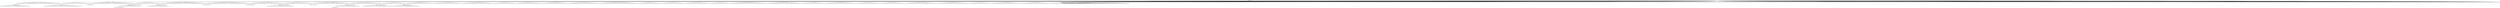 digraph g {
	"56" -> "57";
	"57" [color=indianred1, style=filled, label="48"];
	"55" -> "56";
	"56" [label="24"];
	"51" -> "52";
	"52" [color=indianred1, style=filled, label="42"];
	"50" -> "51";
	"51" [label="1"];
	"46" -> "47";
	"47" [label="33"];
	"44" -> "45";
	"45" [label="9"];
	"43" -> "44";
	"44" [color=indianred1, style=filled, label="40"];
	"42" -> "43";
	"43" [label="34"];
	"40" -> "41";
	"41" [color=indianred1, style=filled, label="50"];
	"39" -> "40";
	"40" [label="31"];
	"30" -> "31";
	"31" [label="36"];
	"27" -> "28";
	"28" [label="8"];
	"23" -> "24";
	"24" [color=indianred1, style=filled, label="16"];
	"22" -> "23";
	"23" [label="6"];
	"16" -> "17";
	"17" [label="30"];
	"11" -> "12";
	"12" [label="21"];
	"10" -> "11";
	"11" [color=indianred1, style=filled, label="27"];
	"9" -> "10";
	"10" [label="12"];
	"7" -> "8";
	"8" [color=indianred1, style=filled, label="14"];
	"6" -> "7";
	"7" [label="43"];
	"4" -> "5";
	"5" [color=indianred1, style=filled, label="38"];
	"3" -> "4";
	"4" [label="45"];
	"0" -> "1";
	"1" [label="2"];
	"0" -> "2";
	"2" [label="19"];
	"0" -> "3";
	"3" [label="38"];
	"0" -> "6";
	"6" [label="14"];
	"0" -> "9";
	"9" [label="27"];
	"0" -> "13";
	"13" [label="4"];
	"0" -> "14";
	"14" [label="15"];
	"0" -> "15";
	"15" [label="17"];
	"0" -> "16";
	"16" [label="49"];
	"0" -> "18";
	"18" [label="13"];
	"0" -> "19";
	"19" [label="26"];
	"0" -> "20";
	"20" [label="20"];
	"0" -> "21";
	"21" [label="3"];
	"0" -> "22";
	"22" [label="16"];
	"0" -> "25";
	"25" [label="7"];
	"0" -> "26";
	"26" [label="41"];
	"0" -> "27";
	"27" [label="47"];
	"0" -> "29";
	"29" [label="28"];
	"0" -> "30";
	"30" [label="35"];
	"0" -> "32";
	"32" [label="37"];
	"0" -> "33";
	"33" [label="23"];
	"0" -> "34";
	"34" [label="5"];
	"0" -> "35";
	"35" [label="22"];
	"0" -> "36";
	"36" [label="46"];
	"0" -> "37";
	"37" [label="44"];
	"0" -> "38";
	"38" [label="25"];
	"0" -> "39";
	"39" [label="50"];
	"0" -> "42";
	"42" [label="40"];
	"0" -> "46";
	"46" [label="39"];
	"0" -> "48";
	"48" [label="11"];
	"0" -> "49";
	"49" [label="29"];
	"0" -> "50";
	"50" [label="42"];
	"0" -> "53";
	"53" [label="32"];
	"0" -> "54";
	"54" [label="18"];
	"0" -> "55";
	"55" [label="48"];
	"0" -> "58";
	"58" [label="10"];
	"0" [label="germline"];
	"0" -> "cell1";
	"cell1" [shape=box];
	"0" -> "cell2";
	"cell2" [shape=box];
	"16" -> "cell3";
	"cell3" [shape=box];
	"54" -> "cell4";
	"cell4" [shape=box];
	"0" -> "cell5";
	"cell5" [shape=box];
	"0" -> "cell6";
	"cell6" [shape=box];
	"42" -> "cell7";
	"cell7" [shape=box];
	"0" -> "cell8";
	"cell8" [shape=box];
	"0" -> "cell9";
	"cell9" [shape=box];
	"0" -> "cell10";
	"cell10" [shape=box];
	"0" -> "cell11";
	"cell11" [shape=box];
	"28" -> "cell12";
	"cell12" [shape=box];
	"0" -> "cell13";
	"cell13" [shape=box];
	"0" -> "cell14";
	"cell14" [shape=box];
	"17" -> "cell15";
	"cell15" [shape=box];
	"9" -> "cell16";
	"cell16" [shape=box];
	"0" -> "cell17";
	"cell17" [shape=box];
	"39" -> "cell18";
	"cell18" [shape=box];
	"0" -> "cell19";
	"cell19" [shape=box];
	"0" -> "cell20";
	"cell20" [shape=box];
	"49" -> "cell21";
	"cell21" [shape=box];
	"3" -> "cell22";
	"cell22" [shape=box];
	"0" -> "cell23";
	"cell23" [shape=box];
	"0" -> "cell24";
	"cell24" [shape=box];
	"0" -> "cell25";
	"cell25" [shape=box];
	"0" -> "cell26";
	"cell26" [shape=box];
	"47" -> "cell27";
	"cell27" [shape=box];
	"32" -> "cell28";
	"cell28" [shape=box];
	"0" -> "cell29";
	"cell29" [shape=box];
	"21" -> "cell30";
	"cell30" [shape=box];
	"34" -> "cell31";
	"cell31" [shape=box];
	"0" -> "cell32";
	"cell32" [shape=box];
	"25" -> "cell33";
	"cell33" [shape=box];
	"0" -> "cell34";
	"cell34" [shape=box];
	"0" -> "cell35";
	"cell35" [shape=box];
	"0" -> "cell36";
	"cell36" [shape=box];
	"32" -> "cell37";
	"cell37" [shape=box];
	"27" -> "cell38";
	"cell38" [shape=box];
	"0" -> "cell39";
	"cell39" [shape=box];
	"50" -> "cell40";
	"cell40" [shape=box];
	"0" -> "cell41";
	"cell41" [shape=box];
	"58" -> "cell42";
	"cell42" [shape=box];
	"0" -> "cell43";
	"cell43" [shape=box];
	"29" -> "cell44";
	"cell44" [shape=box];
	"0" -> "cell45";
	"cell45" [shape=box];
	"18" -> "cell46";
	"cell46" [shape=box];
	"21" -> "cell47";
	"cell47" [shape=box];
	"0" -> "cell48";
	"cell48" [shape=box];
	"38" -> "cell49";
	"cell49" [shape=box];
	"33" -> "cell50";
	"cell50" [shape=box];
	"0" -> "cell51";
	"cell51" [shape=box];
	"13" -> "cell52";
	"cell52" [shape=box];
	"18" -> "cell53";
	"cell53" [shape=box];
	"0" -> "cell54";
	"cell54" [shape=box];
	"0" -> "cell55";
	"cell55" [shape=box];
	"0" -> "cell56";
	"cell56" [shape=box];
	"57" -> "cell57";
	"cell57" [shape=box];
	"49" -> "cell58";
	"cell58" [shape=box];
	"0" -> "cell59";
	"cell59" [shape=box];
	"0" -> "cell60";
	"cell60" [shape=box];
	"53" -> "cell61";
	"cell61" [shape=box];
	"0" -> "cell62";
	"cell62" [shape=box];
	"34" -> "cell63";
	"cell63" [shape=box];
	"0" -> "cell64";
	"cell64" [shape=box];
	"30" -> "cell65";
	"cell65" [shape=box];
	"0" -> "cell66";
	"cell66" [shape=box];
	"0" -> "cell67";
	"cell67" [shape=box];
	"0" -> "cell68";
	"cell68" [shape=box];
	"49" -> "cell69";
	"cell69" [shape=box];
	"25" -> "cell70";
	"cell70" [shape=box];
	"39" -> "cell71";
	"cell71" [shape=box];
	"48" -> "cell72";
	"cell72" [shape=box];
	"19" -> "cell73";
	"cell73" [shape=box];
	"0" -> "cell74";
	"cell74" [shape=box];
	"23" -> "cell75";
	"cell75" [shape=box];
	"0" -> "cell76";
	"cell76" [shape=box];
	"39" -> "cell77";
	"cell77" [shape=box];
	"0" -> "cell78";
	"cell78" [shape=box];
	"0" -> "cell79";
	"cell79" [shape=box];
	"0" -> "cell80";
	"cell80" [shape=box];
	"0" -> "cell81";
	"cell81" [shape=box];
	"58" -> "cell82";
	"cell82" [shape=box];
	"0" -> "cell83";
	"cell83" [shape=box];
	"0" -> "cell84";
	"cell84" [shape=box];
	"39" -> "cell85";
	"cell85" [shape=box];
	"21" -> "cell86";
	"cell86" [shape=box];
	"16" -> "cell87";
	"cell87" [shape=box];
	"39" -> "cell88";
	"cell88" [shape=box];
	"16" -> "cell89";
	"cell89" [shape=box];
	"19" -> "cell90";
	"cell90" [shape=box];
	"33" -> "cell91";
	"cell91" [shape=box];
	"0" -> "cell92";
	"cell92" [shape=box];
	"57" -> "cell93";
	"cell93" [shape=box];
	"46" -> "cell94";
	"cell94" [shape=box];
	"0" -> "cell95";
	"cell95" [shape=box];
	"0" -> "cell96";
	"cell96" [shape=box];
	"41" -> "cell97";
	"cell97" [shape=box];
	"0" -> "cell98";
	"cell98" [shape=box];
	"23" -> "cell99";
	"cell99" [shape=box];
	"0" -> "cell100";
	"cell100" [shape=box];
	"0" -> "cell101";
	"cell101" [shape=box];
	"0" -> "cell102";
	"cell102" [shape=box];
	"0" -> "cell103";
	"cell103" [shape=box];
	"1" -> "cell104";
	"cell104" [shape=box];
	"0" -> "cell105";
	"cell105" [shape=box];
	"0" -> "cell106";
	"cell106" [shape=box];
	"58" -> "cell107";
	"cell107" [shape=box];
	"0" -> "cell108";
	"cell108" [shape=box];
	"45" -> "cell109";
	"cell109" [shape=box];
	"0" -> "cell110";
	"cell110" [shape=box];
	"41" -> "cell111";
	"cell111" [shape=box];
	"36" -> "cell112";
	"cell112" [shape=box];
	"0" -> "cell113";
	"cell113" [shape=box];
	"57" -> "cell114";
	"cell114" [shape=box];
	"14" -> "cell115";
	"cell115" [shape=box];
	"44" -> "cell116";
	"cell116" [shape=box];
	"28" -> "cell117";
	"cell117" [shape=box];
	"53" -> "cell118";
	"cell118" [shape=box];
	"0" -> "cell119";
	"cell119" [shape=box];
	"0" -> "cell120";
	"cell120" [shape=box];
	"32" -> "cell121";
	"cell121" [shape=box];
	"0" -> "cell122";
	"cell122" [shape=box];
	"0" -> "cell123";
	"cell123" [shape=box];
	"43" -> "cell124";
	"cell124" [shape=box];
	"52" -> "cell125";
	"cell125" [shape=box];
	"54" -> "cell126";
	"cell126" [shape=box];
	"19" -> "cell127";
	"cell127" [shape=box];
	"19" -> "cell128";
	"cell128" [shape=box];
	"0" -> "cell129";
	"cell129" [shape=box];
	"0" -> "cell130";
	"cell130" [shape=box];
	"22" -> "cell131";
	"cell131" [shape=box];
	"0" -> "cell132";
	"cell132" [shape=box];
	"48" -> "cell133";
	"cell133" [shape=box];
	"39" -> "cell134";
	"cell134" [shape=box];
	"20" -> "cell135";
	"cell135" [shape=box];
	"24" -> "cell136";
	"cell136" [shape=box];
	"0" -> "cell137";
	"cell137" [shape=box];
	"30" -> "cell138";
	"cell138" [shape=box];
	"0" -> "cell139";
	"cell139" [shape=box];
	"0" -> "cell140";
	"cell140" [shape=box];
	"35" -> "cell141";
	"cell141" [shape=box];
	"0" -> "cell142";
	"cell142" [shape=box];
	"27" -> "cell143";
	"cell143" [shape=box];
	"29" -> "cell144";
	"cell144" [shape=box];
	"16" -> "cell145";
	"cell145" [shape=box];
	"15" -> "cell146";
	"cell146" [shape=box];
	"0" -> "cell147";
	"cell147" [shape=box];
	"37" -> "cell148";
	"cell148" [shape=box];
	"57" -> "cell149";
	"cell149" [shape=box];
	"18" -> "cell150";
	"cell150" [shape=box];
	"0" -> "cell151";
	"cell151" [shape=box];
	"0" -> "cell152";
	"cell152" [shape=box];
	"18" -> "cell153";
	"cell153" [shape=box];
	"3" -> "cell154";
	"cell154" [shape=box];
	"44" -> "cell155";
	"cell155" [shape=box];
	"0" -> "cell156";
	"cell156" [shape=box];
	"54" -> "cell157";
	"cell157" [shape=box];
	"26" -> "cell158";
	"cell158" [shape=box];
	"0" -> "cell159";
	"cell159" [shape=box];
	"0" -> "cell160";
	"cell160" [shape=box];
	"0" -> "cell161";
	"cell161" [shape=box];
	"44" -> "cell162";
	"cell162" [shape=box];
	"0" -> "cell163";
	"cell163" [shape=box];
	"37" -> "cell164";
	"cell164" [shape=box];
	"0" -> "cell165";
	"cell165" [shape=box];
	"19" -> "cell166";
	"cell166" [shape=box];
	"12" -> "cell167";
	"cell167" [shape=box];
	"11" -> "cell168";
	"cell168" [shape=box];
	"29" -> "cell169";
	"cell169" [shape=box];
	"0" -> "cell170";
	"cell170" [shape=box];
	"0" -> "cell171";
	"cell171" [shape=box];
	"20" -> "cell172";
	"cell172" [shape=box];
	"0" -> "cell173";
	"cell173" [shape=box];
	"0" -> "cell174";
	"cell174" [shape=box];
	"30" -> "cell175";
	"cell175" [shape=box];
	"42" -> "cell176";
	"cell176" [shape=box];
	"32" -> "cell177";
	"cell177" [shape=box];
	"11" -> "cell178";
	"cell178" [shape=box];
	"38" -> "cell179";
	"cell179" [shape=box];
	"53" -> "cell180";
	"cell180" [shape=box];
	"0" -> "cell181";
	"cell181" [shape=box];
	"23" -> "cell182";
	"cell182" [shape=box];
	"49" -> "cell183";
	"cell183" [shape=box];
	"46" -> "cell184";
	"cell184" [shape=box];
	"39" -> "cell185";
	"cell185" [shape=box];
	"5" -> "cell186";
	"cell186" [shape=box];
	"0" -> "cell187";
	"cell187" [shape=box];
	"0" -> "cell188";
	"cell188" [shape=box];
	"6" -> "cell189";
	"cell189" [shape=box];
	"0" -> "cell190";
	"cell190" [shape=box];
	"0" -> "cell191";
	"cell191" [shape=box];
	"25" -> "cell192";
	"cell192" [shape=box];
	"2" -> "cell193";
	"cell193" [shape=box];
	"45" -> "cell194";
	"cell194" [shape=box];
	"39" -> "cell195";
	"cell195" [shape=box];
	"58" -> "cell196";
	"cell196" [shape=box];
	"2" -> "cell197";
	"cell197" [shape=box];
	"18" -> "cell198";
	"cell198" [shape=box];
	"8" -> "cell199";
	"cell199" [shape=box];
	"0" -> "cell200";
	"cell200" [shape=box];
	"0" -> "cell201";
	"cell201" [shape=box];
	"46" -> "cell202";
	"cell202" [shape=box];
	"0" -> "cell203";
	"cell203" [shape=box];
	"29" -> "cell204";
	"cell204" [shape=box];
	"54" -> "cell205";
	"cell205" [shape=box];
	"0" -> "cell206";
	"cell206" [shape=box];
	"0" -> "cell207";
	"cell207" [shape=box];
	"0" -> "cell208";
	"cell208" [shape=box];
	"0" -> "cell209";
	"cell209" [shape=box];
	"0" -> "cell210";
	"cell210" [shape=box];
	"0" -> "cell211";
	"cell211" [shape=box];
	"19" -> "cell212";
	"cell212" [shape=box];
	"32" -> "cell213";
	"cell213" [shape=box];
	"0" -> "cell214";
	"cell214" [shape=box];
	"15" -> "cell215";
	"cell215" [shape=box];
	"26" -> "cell216";
	"cell216" [shape=box];
	"0" -> "cell217";
	"cell217" [shape=box];
	"28" -> "cell218";
	"cell218" [shape=box];
	"46" -> "cell219";
	"cell219" [shape=box];
	"57" -> "cell220";
	"cell220" [shape=box];
	"0" -> "cell221";
	"cell221" [shape=box];
	"0" -> "cell222";
	"cell222" [shape=box];
	"13" -> "cell223";
	"cell223" [shape=box];
	"16" -> "cell224";
	"cell224" [shape=box];
	"27" -> "cell225";
	"cell225" [shape=box];
	"33" -> "cell226";
	"cell226" [shape=box];
	"0" -> "cell227";
	"cell227" [shape=box];
	"15" -> "cell228";
	"cell228" [shape=box];
	"15" -> "cell229";
	"cell229" [shape=box];
	"55" -> "cell230";
	"cell230" [shape=box];
	"31" -> "cell231";
	"cell231" [shape=box];
	"4" -> "cell232";
	"cell232" [shape=box];
	"0" -> "cell233";
	"cell233" [shape=box];
	"49" -> "cell234";
	"cell234" [shape=box];
	"0" -> "cell235";
	"cell235" [shape=box];
	"0" -> "cell236";
	"cell236" [shape=box];
	"50" -> "cell237";
	"cell237" [shape=box];
	"50" -> "cell238";
	"cell238" [shape=box];
	"28" -> "cell239";
	"cell239" [shape=box];
	"14" -> "cell240";
	"cell240" [shape=box];
	"58" -> "cell241";
	"cell241" [shape=box];
	"0" -> "cell242";
	"cell242" [shape=box];
	"46" -> "cell243";
	"cell243" [shape=box];
	"6" -> "cell244";
	"cell244" [shape=box];
	"0" -> "cell245";
	"cell245" [shape=box];
	"0" -> "cell246";
	"cell246" [shape=box];
	"0" -> "cell247";
	"cell247" [shape=box];
	"15" -> "cell248";
	"cell248" [shape=box];
	"42" -> "cell249";
	"cell249" [shape=box];
	"9" -> "cell250";
	"cell250" [shape=box];
	"0" -> "cell251";
	"cell251" [shape=box];
	"44" -> "cell252";
	"cell252" [shape=box];
	"14" -> "cell253";
	"cell253" [shape=box];
	"0" -> "cell254";
	"cell254" [shape=box];
	"52" -> "cell255";
	"cell255" [shape=box];
	"8" -> "cell256";
	"cell256" [shape=box];
	"12" -> "cell257";
	"cell257" [shape=box];
	"0" -> "cell258";
	"cell258" [shape=box];
	"0" -> "cell259";
	"cell259" [shape=box];
	"1" -> "cell260";
	"cell260" [shape=box];
	"37" -> "cell261";
	"cell261" [shape=box];
	"0" -> "cell262";
	"cell262" [shape=box];
	"24" -> "cell263";
	"cell263" [shape=box];
	"0" -> "cell264";
	"cell264" [shape=box];
	"0" -> "cell265";
	"cell265" [shape=box];
	"16" -> "cell266";
	"cell266" [shape=box];
	"0" -> "cell267";
	"cell267" [shape=box];
	"29" -> "cell268";
	"cell268" [shape=box];
	"11" -> "cell269";
	"cell269" [shape=box];
	"0" -> "cell270";
	"cell270" [shape=box];
	"0" -> "cell271";
	"cell271" [shape=box];
	"14" -> "cell272";
	"cell272" [shape=box];
	"0" -> "cell273";
	"cell273" [shape=box];
	"39" -> "cell274";
	"cell274" [shape=box];
	"0" -> "cell275";
	"cell275" [shape=box];
	"0" -> "cell276";
	"cell276" [shape=box];
	"0" -> "cell277";
	"cell277" [shape=box];
	"46" -> "cell278";
	"cell278" [shape=box];
	"0" -> "cell279";
	"cell279" [shape=box];
	"22" -> "cell280";
	"cell280" [shape=box];
	"0" -> "cell281";
	"cell281" [shape=box];
	"0" -> "cell282";
	"cell282" [shape=box];
	"16" -> "cell283";
	"cell283" [shape=box];
	"3" -> "cell284";
	"cell284" [shape=box];
	"23" -> "cell285";
	"cell285" [shape=box];
	"26" -> "cell286";
	"cell286" [shape=box];
	"0" -> "cell287";
	"cell287" [shape=box];
	"0" -> "cell288";
	"cell288" [shape=box];
	"0" -> "cell289";
	"cell289" [shape=box];
	"0" -> "cell290";
	"cell290" [shape=box];
	"24" -> "cell291";
	"cell291" [shape=box];
	"14" -> "cell292";
	"cell292" [shape=box];
	"0" -> "cell293";
	"cell293" [shape=box];
	"0" -> "cell294";
	"cell294" [shape=box];
	"1" -> "cell295";
	"cell295" [shape=box];
	"46" -> "cell296";
	"cell296" [shape=box];
	"0" -> "cell297";
	"cell297" [shape=box];
	"27" -> "cell298";
	"cell298" [shape=box];
	"2" -> "cell299";
	"cell299" [shape=box];
	"0" -> "cell300";
	"cell300" [shape=box];
	"0" -> "cell301";
	"cell301" [shape=box];
	"0" -> "cell302";
	"cell302" [shape=box];
	"33" -> "cell303";
	"cell303" [shape=box];
	"0" -> "cell304";
	"cell304" [shape=box];
	"0" -> "cell305";
	"cell305" [shape=box];
	"0" -> "cell306";
	"cell306" [shape=box];
	"8" -> "cell307";
	"cell307" [shape=box];
	"54" -> "cell308";
	"cell308" [shape=box];
	"38" -> "cell309";
	"cell309" [shape=box];
	"0" -> "cell310";
	"cell310" [shape=box];
	"33" -> "cell311";
	"cell311" [shape=box];
	"25" -> "cell312";
	"cell312" [shape=box];
	"0" -> "cell313";
	"cell313" [shape=box];
	"0" -> "cell314";
	"cell314" [shape=box];
	"6" -> "cell315";
	"cell315" [shape=box];
	"0" -> "cell316";
	"cell316" [shape=box];
	"52" -> "cell317";
	"cell317" [shape=box];
	"0" -> "cell318";
	"cell318" [shape=box];
	"0" -> "cell319";
	"cell319" [shape=box];
	"0" -> "cell320";
	"cell320" [shape=box];
	"0" -> "cell321";
	"cell321" [shape=box];
	"0" -> "cell322";
	"cell322" [shape=box];
	"0" -> "cell323";
	"cell323" [shape=box];
	"0" -> "cell324";
	"cell324" [shape=box];
	"0" -> "cell325";
	"cell325" [shape=box];
	"58" -> "cell326";
	"cell326" [shape=box];
	"0" -> "cell327";
	"cell327" [shape=box];
	"5" -> "cell328";
	"cell328" [shape=box];
	"0" -> "cell329";
	"cell329" [shape=box];
	"0" -> "cell330";
	"cell330" [shape=box];
	"54" -> "cell331";
	"cell331" [shape=box];
	"16" -> "cell332";
	"cell332" [shape=box];
	"0" -> "cell333";
	"cell333" [shape=box];
	"29" -> "cell334";
	"cell334" [shape=box];
	"0" -> "cell335";
	"cell335" [shape=box];
	"35" -> "cell336";
	"cell336" [shape=box];
	"25" -> "cell337";
	"cell337" [shape=box];
	"0" -> "cell338";
	"cell338" [shape=box];
	"0" -> "cell339";
	"cell339" [shape=box];
	"0" -> "cell340";
	"cell340" [shape=box];
	"53" -> "cell341";
	"cell341" [shape=box];
	"0" -> "cell342";
	"cell342" [shape=box];
	"0" -> "cell343";
	"cell343" [shape=box];
	"0" -> "cell344";
	"cell344" [shape=box];
	"0" -> "cell345";
	"cell345" [shape=box];
	"58" -> "cell346";
	"cell346" [shape=box];
	"0" -> "cell347";
	"cell347" [shape=box];
	"1" -> "cell348";
	"cell348" [shape=box];
	"0" -> "cell349";
	"cell349" [shape=box];
	"0" -> "cell350";
	"cell350" [shape=box];
	"19" -> "cell351";
	"cell351" [shape=box];
	"34" -> "cell352";
	"cell352" [shape=box];
	"0" -> "cell353";
	"cell353" [shape=box];
	"42" -> "cell354";
	"cell354" [shape=box];
	"0" -> "cell355";
	"cell355" [shape=box];
	"32" -> "cell356";
	"cell356" [shape=box];
	"20" -> "cell357";
	"cell357" [shape=box];
	"49" -> "cell358";
	"cell358" [shape=box];
	"22" -> "cell359";
	"cell359" [shape=box];
	"37" -> "cell360";
	"cell360" [shape=box];
	"39" -> "cell361";
	"cell361" [shape=box];
	"0" -> "cell362";
	"cell362" [shape=box];
	"0" -> "cell363";
	"cell363" [shape=box];
	"9" -> "cell364";
	"cell364" [shape=box];
	"0" -> "cell365";
	"cell365" [shape=box];
	"0" -> "cell366";
	"cell366" [shape=box];
	"29" -> "cell367";
	"cell367" [shape=box];
	"4" -> "cell368";
	"cell368" [shape=box];
	"54" -> "cell369";
	"cell369" [shape=box];
	"0" -> "cell370";
	"cell370" [shape=box];
	"2" -> "cell371";
	"cell371" [shape=box];
	"0" -> "cell372";
	"cell372" [shape=box];
	"0" -> "cell373";
	"cell373" [shape=box];
	"8" -> "cell374";
	"cell374" [shape=box];
	"9" -> "cell375";
	"cell375" [shape=box];
	"0" -> "cell376";
	"cell376" [shape=box];
	"0" -> "cell377";
	"cell377" [shape=box];
	"10" -> "cell378";
	"cell378" [shape=box];
	"22" -> "cell379";
	"cell379" [shape=box];
	"0" -> "cell380";
	"cell380" [shape=box];
	"0" -> "cell381";
	"cell381" [shape=box];
	"0" -> "cell382";
	"cell382" [shape=box];
	"0" -> "cell383";
	"cell383" [shape=box];
	"49" -> "cell384";
	"cell384" [shape=box];
	"2" -> "cell385";
	"cell385" [shape=box];
	"0" -> "cell386";
	"cell386" [shape=box];
	"0" -> "cell387";
	"cell387" [shape=box];
	"40" -> "cell388";
	"cell388" [shape=box];
	"50" -> "cell389";
	"cell389" [shape=box];
	"15" -> "cell390";
	"cell390" [shape=box];
	"0" -> "cell391";
	"cell391" [shape=box];
	"55" -> "cell392";
	"cell392" [shape=box];
	"20" -> "cell393";
	"cell393" [shape=box];
	"30" -> "cell394";
	"cell394" [shape=box];
	"56" -> "cell395";
	"cell395" [shape=box];
	"0" -> "cell396";
	"cell396" [shape=box];
	"0" -> "cell397";
	"cell397" [shape=box];
	"0" -> "cell398";
	"cell398" [shape=box];
	"0" -> "cell399";
	"cell399" [shape=box];
	"0" -> "cell400";
	"cell400" [shape=box];
	"0" -> "cell401";
	"cell401" [shape=box];
	"30" -> "cell402";
	"cell402" [shape=box];
	"46" -> "cell403";
	"cell403" [shape=box];
	"0" -> "cell404";
	"cell404" [shape=box];
	"0" -> "cell405";
	"cell405" [shape=box];
	"55" -> "cell406";
	"cell406" [shape=box];
	"0" -> "cell407";
	"cell407" [shape=box];
	"0" -> "cell408";
	"cell408" [shape=box];
	"55" -> "cell409";
	"cell409" [shape=box];
	"12" -> "cell410";
	"cell410" [shape=box];
	"0" -> "cell411";
	"cell411" [shape=box];
	"26" -> "cell412";
	"cell412" [shape=box];
	"46" -> "cell413";
	"cell413" [shape=box];
	"0" -> "cell414";
	"cell414" [shape=box];
	"0" -> "cell415";
	"cell415" [shape=box];
	"6" -> "cell416";
	"cell416" [shape=box];
	"0" -> "cell417";
	"cell417" [shape=box];
	"0" -> "cell418";
	"cell418" [shape=box];
	"37" -> "cell419";
	"cell419" [shape=box];
	"0" -> "cell420";
	"cell420" [shape=box];
	"18" -> "cell421";
	"cell421" [shape=box];
	"0" -> "cell422";
	"cell422" [shape=box];
	"29" -> "cell423";
	"cell423" [shape=box];
	"0" -> "cell424";
	"cell424" [shape=box];
	"39" -> "cell425";
	"cell425" [shape=box];
	"14" -> "cell426";
	"cell426" [shape=box];
	"29" -> "cell427";
	"cell427" [shape=box];
	"0" -> "cell428";
	"cell428" [shape=box];
	"6" -> "cell429";
	"cell429" [shape=box];
	"20" -> "cell430";
	"cell430" [shape=box];
	"30" -> "cell431";
	"cell431" [shape=box];
	"54" -> "cell432";
	"cell432" [shape=box];
	"0" -> "cell433";
	"cell433" [shape=box];
	"0" -> "cell434";
	"cell434" [shape=box];
	"0" -> "cell435";
	"cell435" [shape=box];
	"0" -> "cell436";
	"cell436" [shape=box];
	"0" -> "cell437";
	"cell437" [shape=box];
	"49" -> "cell438";
	"cell438" [shape=box];
	"5" -> "cell439";
	"cell439" [shape=box];
	"46" -> "cell440";
	"cell440" [shape=box];
	"39" -> "cell441";
	"cell441" [shape=box];
	"29" -> "cell442";
	"cell442" [shape=box];
	"0" -> "cell443";
	"cell443" [shape=box];
	"0" -> "cell444";
	"cell444" [shape=box];
	"0" -> "cell445";
	"cell445" [shape=box];
	"39" -> "cell446";
	"cell446" [shape=box];
	"54" -> "cell447";
	"cell447" [shape=box];
	"0" -> "cell448";
	"cell448" [shape=box];
	"37" -> "cell449";
	"cell449" [shape=box];
	"0" -> "cell450";
	"cell450" [shape=box];
	"0" -> "cell451";
	"cell451" [shape=box];
	"0" -> "cell452";
	"cell452" [shape=box];
	"0" -> "cell453";
	"cell453" [shape=box];
	"0" -> "cell454";
	"cell454" [shape=box];
	"40" -> "cell455";
	"cell455" [shape=box];
	"0" -> "cell456";
	"cell456" [shape=box];
	"58" -> "cell457";
	"cell457" [shape=box];
	"0" -> "cell458";
	"cell458" [shape=box];
	"0" -> "cell459";
	"cell459" [shape=box];
	"24" -> "cell460";
	"cell460" [shape=box];
	"49" -> "cell461";
	"cell461" [shape=box];
	"27" -> "cell462";
	"cell462" [shape=box];
	"34" -> "cell463";
	"cell463" [shape=box];
	"6" -> "cell464";
	"cell464" [shape=box];
	"0" -> "cell465";
	"cell465" [shape=box];
	"55" -> "cell466";
	"cell466" [shape=box];
	"0" -> "cell467";
	"cell467" [shape=box];
	"0" -> "cell468";
	"cell468" [shape=box];
	"30" -> "cell469";
	"cell469" [shape=box];
	"0" -> "cell470";
	"cell470" [shape=box];
	"0" -> "cell471";
	"cell471" [shape=box];
	"0" -> "cell472";
	"cell472" [shape=box];
	"50" -> "cell473";
	"cell473" [shape=box];
	"3" -> "cell474";
	"cell474" [shape=box];
	"0" -> "cell475";
	"cell475" [shape=box];
	"0" -> "cell476";
	"cell476" [shape=box];
	"0" -> "cell477";
	"cell477" [shape=box];
	"35" -> "cell478";
	"cell478" [shape=box];
	"0" -> "cell479";
	"cell479" [shape=box];
	"50" -> "cell480";
	"cell480" [shape=box];
	"39" -> "cell481";
	"cell481" [shape=box];
	"0" -> "cell482";
	"cell482" [shape=box];
	"0" -> "cell483";
	"cell483" [shape=box];
	"0" -> "cell484";
	"cell484" [shape=box];
	"0" -> "cell485";
	"cell485" [shape=box];
	"0" -> "cell486";
	"cell486" [shape=box];
	"26" -> "cell487";
	"cell487" [shape=box];
	"46" -> "cell488";
	"cell488" [shape=box];
	"0" -> "cell489";
	"cell489" [shape=box];
	"0" -> "cell490";
	"cell490" [shape=box];
	"0" -> "cell491";
	"cell491" [shape=box];
	"0" -> "cell492";
	"cell492" [shape=box];
	"30" -> "cell493";
	"cell493" [shape=box];
	"0" -> "cell494";
	"cell494" [shape=box];
	"44" -> "cell495";
	"cell495" [shape=box];
	"55" -> "cell496";
	"cell496" [shape=box];
	"27" -> "cell497";
	"cell497" [shape=box];
	"0" -> "cell498";
	"cell498" [shape=box];
	"36" -> "cell499";
	"cell499" [shape=box];
	"2" -> "cell500";
	"cell500" [shape=box];
	"41" -> "cell501";
	"cell501" [shape=box];
	"6" -> "cell502";
	"cell502" [shape=box];
	"0" -> "cell503";
	"cell503" [shape=box];
	"32" -> "cell504";
	"cell504" [shape=box];
	"0" -> "cell505";
	"cell505" [shape=box];
	"36" -> "cell506";
	"cell506" [shape=box];
	"27" -> "cell507";
	"cell507" [shape=box];
	"33" -> "cell508";
	"cell508" [shape=box];
	"0" -> "cell509";
	"cell509" [shape=box];
	"0" -> "cell510";
	"cell510" [shape=box];
	"41" -> "cell511";
	"cell511" [shape=box];
	"16" -> "cell512";
	"cell512" [shape=box];
	"0" -> "cell513";
	"cell513" [shape=box];
	"27" -> "cell514";
	"cell514" [shape=box];
	"0" -> "cell515";
	"cell515" [shape=box];
	"52" -> "cell516";
	"cell516" [shape=box];
	"39" -> "cell517";
	"cell517" [shape=box];
	"37" -> "cell518";
	"cell518" [shape=box];
	"18" -> "cell519";
	"cell519" [shape=box];
	"49" -> "cell520";
	"cell520" [shape=box];
	"30" -> "cell521";
	"cell521" [shape=box];
	"0" -> "cell522";
	"cell522" [shape=box];
	"36" -> "cell523";
	"cell523" [shape=box];
	"0" -> "cell524";
	"cell524" [shape=box];
	"0" -> "cell525";
	"cell525" [shape=box];
	"53" -> "cell526";
	"cell526" [shape=box];
	"30" -> "cell527";
	"cell527" [shape=box];
	"20" -> "cell528";
	"cell528" [shape=box];
	"0" -> "cell529";
	"cell529" [shape=box];
	"0" -> "cell530";
	"cell530" [shape=box];
	"37" -> "cell531";
	"cell531" [shape=box];
	"0" -> "cell532";
	"cell532" [shape=box];
	"0" -> "cell533";
	"cell533" [shape=box];
	"22" -> "cell534";
	"cell534" [shape=box];
	"0" -> "cell535";
	"cell535" [shape=box];
	"44" -> "cell536";
	"cell536" [shape=box];
	"0" -> "cell537";
	"cell537" [shape=box];
	"0" -> "cell538";
	"cell538" [shape=box];
	"0" -> "cell539";
	"cell539" [shape=box];
	"15" -> "cell540";
	"cell540" [shape=box];
	"54" -> "cell541";
	"cell541" [shape=box];
	"20" -> "cell542";
	"cell542" [shape=box];
	"2" -> "cell543";
	"cell543" [shape=box];
	"53" -> "cell544";
	"cell544" [shape=box];
	"0" -> "cell545";
	"cell545" [shape=box];
	"0" -> "cell546";
	"cell546" [shape=box];
	"16" -> "cell547";
	"cell547" [shape=box];
	"0" -> "cell548";
	"cell548" [shape=box];
	"53" -> "cell549";
	"cell549" [shape=box];
	"0" -> "cell550";
	"cell550" [shape=box];
	"0" -> "cell551";
	"cell551" [shape=box];
	"0" -> "cell552";
	"cell552" [shape=box];
	"0" -> "cell553";
	"cell553" [shape=box];
	"30" -> "cell554";
	"cell554" [shape=box];
	"23" -> "cell555";
	"cell555" [shape=box];
	"34" -> "cell556";
	"cell556" [shape=box];
	"0" -> "cell557";
	"cell557" [shape=box];
	"0" -> "cell558";
	"cell558" [shape=box];
	"20" -> "cell559";
	"cell559" [shape=box];
	"0" -> "cell560";
	"cell560" [shape=box];
	"0" -> "cell561";
	"cell561" [shape=box];
	"45" -> "cell562";
	"cell562" [shape=box];
	"25" -> "cell563";
	"cell563" [shape=box];
	"0" -> "cell564";
	"cell564" [shape=box];
	"15" -> "cell565";
	"cell565" [shape=box];
	"0" -> "cell566";
	"cell566" [shape=box];
	"0" -> "cell567";
	"cell567" [shape=box];
	"48" -> "cell568";
	"cell568" [shape=box];
	"33" -> "cell569";
	"cell569" [shape=box];
	"0" -> "cell570";
	"cell570" [shape=box];
	"7" -> "cell571";
	"cell571" [shape=box];
	"0" -> "cell572";
	"cell572" [shape=box];
	"0" -> "cell573";
	"cell573" [shape=box];
	"55" -> "cell574";
	"cell574" [shape=box];
	"0" -> "cell575";
	"cell575" [shape=box];
	"0" -> "cell576";
	"cell576" [shape=box];
	"0" -> "cell577";
	"cell577" [shape=box];
	"0" -> "cell578";
	"cell578" [shape=box];
	"34" -> "cell579";
	"cell579" [shape=box];
	"0" -> "cell580";
	"cell580" [shape=box];
	"2" -> "cell581";
	"cell581" [shape=box];
	"24" -> "cell582";
	"cell582" [shape=box];
	"0" -> "cell583";
	"cell583" [shape=box];
	"0" -> "cell584";
	"cell584" [shape=box];
	"0" -> "cell585";
	"cell585" [shape=box];
	"16" -> "cell586";
	"cell586" [shape=box];
	"0" -> "cell587";
	"cell587" [shape=box];
	"0" -> "cell588";
	"cell588" [shape=box];
	"17" -> "cell589";
	"cell589" [shape=box];
	"54" -> "cell590";
	"cell590" [shape=box];
	"0" -> "cell591";
	"cell591" [shape=box];
	"43" -> "cell592";
	"cell592" [shape=box];
	"0" -> "cell593";
	"cell593" [shape=box];
	"0" -> "cell594";
	"cell594" [shape=box];
	"55" -> "cell595";
	"cell595" [shape=box];
	"0" -> "cell596";
	"cell596" [shape=box];
	"0" -> "cell597";
	"cell597" [shape=box];
	"0" -> "cell598";
	"cell598" [shape=box];
	"36" -> "cell599";
	"cell599" [shape=box];
	"22" -> "cell600";
	"cell600" [shape=box];
	"1" -> "cell601";
	"cell601" [shape=box];
	"0" -> "cell602";
	"cell602" [shape=box];
	"0" -> "cell603";
	"cell603" [shape=box];
	"38" -> "cell604";
	"cell604" [shape=box];
	"0" -> "cell605";
	"cell605" [shape=box];
	"19" -> "cell606";
	"cell606" [shape=box];
	"0" -> "cell607";
	"cell607" [shape=box];
	"0" -> "cell608";
	"cell608" [shape=box];
	"1" -> "cell609";
	"cell609" [shape=box];
	"0" -> "cell610";
	"cell610" [shape=box];
	"0" -> "cell611";
	"cell611" [shape=box];
	"0" -> "cell612";
	"cell612" [shape=box];
	"14" -> "cell613";
	"cell613" [shape=box];
	"0" -> "cell614";
	"cell614" [shape=box];
	"18" -> "cell615";
	"cell615" [shape=box];
	"30" -> "cell616";
	"cell616" [shape=box];
	"0" -> "cell617";
	"cell617" [shape=box];
	"2" -> "cell618";
	"cell618" [shape=box];
	"0" -> "cell619";
	"cell619" [shape=box];
	"21" -> "cell620";
	"cell620" [shape=box];
	"0" -> "cell621";
	"cell621" [shape=box];
	"9" -> "cell622";
	"cell622" [shape=box];
	"0" -> "cell623";
	"cell623" [shape=box];
	"0" -> "cell624";
	"cell624" [shape=box];
	"11" -> "cell625";
	"cell625" [shape=box];
	"0" -> "cell626";
	"cell626" [shape=box];
	"36" -> "cell627";
	"cell627" [shape=box];
	"0" -> "cell628";
	"cell628" [shape=box];
	"0" -> "cell629";
	"cell629" [shape=box];
	"5" -> "cell630";
	"cell630" [shape=box];
	"50" -> "cell631";
	"cell631" [shape=box];
	"0" -> "cell632";
	"cell632" [shape=box];
	"25" -> "cell633";
	"cell633" [shape=box];
	"0" -> "cell634";
	"cell634" [shape=box];
	"54" -> "cell635";
	"cell635" [shape=box];
	"37" -> "cell636";
	"cell636" [shape=box];
	"56" -> "cell637";
	"cell637" [shape=box];
	"55" -> "cell638";
	"cell638" [shape=box];
	"0" -> "cell639";
	"cell639" [shape=box];
	"0" -> "cell640";
	"cell640" [shape=box];
	"42" -> "cell641";
	"cell641" [shape=box];
	"0" -> "cell642";
	"cell642" [shape=box];
	"0" -> "cell643";
	"cell643" [shape=box];
	"0" -> "cell644";
	"cell644" [shape=box];
	"53" -> "cell645";
	"cell645" [shape=box];
	"0" -> "cell646";
	"cell646" [shape=box];
	"0" -> "cell647";
	"cell647" [shape=box];
	"43" -> "cell648";
	"cell648" [shape=box];
	"27" -> "cell649";
	"cell649" [shape=box];
	"0" -> "cell650";
	"cell650" [shape=box];
	"0" -> "cell651";
	"cell651" [shape=box];
	"13" -> "cell652";
	"cell652" [shape=box];
	"57" -> "cell653";
	"cell653" [shape=box];
	"0" -> "cell654";
	"cell654" [shape=box];
	"0" -> "cell655";
	"cell655" [shape=box];
	"46" -> "cell656";
	"cell656" [shape=box];
	"0" -> "cell657";
	"cell657" [shape=box];
	"0" -> "cell658";
	"cell658" [shape=box];
	"0" -> "cell659";
	"cell659" [shape=box];
	"0" -> "cell660";
	"cell660" [shape=box];
	"0" -> "cell661";
	"cell661" [shape=box];
	"8" -> "cell662";
	"cell662" [shape=box];
	"48" -> "cell663";
	"cell663" [shape=box];
	"0" -> "cell664";
	"cell664" [shape=box];
	"2" -> "cell665";
	"cell665" [shape=box];
	"0" -> "cell666";
	"cell666" [shape=box];
	"35" -> "cell667";
	"cell667" [shape=box];
	"47" -> "cell668";
	"cell668" [shape=box];
	"1" -> "cell669";
	"cell669" [shape=box];
	"0" -> "cell670";
	"cell670" [shape=box];
	"22" -> "cell671";
	"cell671" [shape=box];
	"0" -> "cell672";
	"cell672" [shape=box];
	"0" -> "cell673";
	"cell673" [shape=box];
	"0" -> "cell674";
	"cell674" [shape=box];
	"33" -> "cell675";
	"cell675" [shape=box];
	"0" -> "cell676";
	"cell676" [shape=box];
	"0" -> "cell677";
	"cell677" [shape=box];
	"0" -> "cell678";
	"cell678" [shape=box];
	"39" -> "cell679";
	"cell679" [shape=box];
	"0" -> "cell680";
	"cell680" [shape=box];
	"5" -> "cell681";
	"cell681" [shape=box];
	"23" -> "cell682";
	"cell682" [shape=box];
	"0" -> "cell683";
	"cell683" [shape=box];
	"0" -> "cell684";
	"cell684" [shape=box];
	"38" -> "cell685";
	"cell685" [shape=box];
	"16" -> "cell686";
	"cell686" [shape=box];
	"0" -> "cell687";
	"cell687" [shape=box];
	"38" -> "cell688";
	"cell688" [shape=box];
	"15" -> "cell689";
	"cell689" [shape=box];
	"55" -> "cell690";
	"cell690" [shape=box];
	"0" -> "cell691";
	"cell691" [shape=box];
	"32" -> "cell692";
	"cell692" [shape=box];
	"0" -> "cell693";
	"cell693" [shape=box];
	"0" -> "cell694";
	"cell694" [shape=box];
	"0" -> "cell695";
	"cell695" [shape=box];
	"53" -> "cell696";
	"cell696" [shape=box];
	"31" -> "cell697";
	"cell697" [shape=box];
	"0" -> "cell698";
	"cell698" [shape=box];
	"53" -> "cell699";
	"cell699" [shape=box];
	"0" -> "cell700";
	"cell700" [shape=box];
	"36" -> "cell701";
	"cell701" [shape=box];
	"0" -> "cell702";
	"cell702" [shape=box];
	"36" -> "cell703";
	"cell703" [shape=box];
	"0" -> "cell704";
	"cell704" [shape=box];
	"9" -> "cell705";
	"cell705" [shape=box];
	"0" -> "cell706";
	"cell706" [shape=box];
	"0" -> "cell707";
	"cell707" [shape=box];
	"0" -> "cell708";
	"cell708" [shape=box];
	"25" -> "cell709";
	"cell709" [shape=box];
	"0" -> "cell710";
	"cell710" [shape=box];
	"0" -> "cell711";
	"cell711" [shape=box];
	"0" -> "cell712";
	"cell712" [shape=box];
	"0" -> "cell713";
	"cell713" [shape=box];
	"0" -> "cell714";
	"cell714" [shape=box];
	"38" -> "cell715";
	"cell715" [shape=box];
	"19" -> "cell716";
	"cell716" [shape=box];
	"0" -> "cell717";
	"cell717" [shape=box];
	"0" -> "cell718";
	"cell718" [shape=box];
	"9" -> "cell719";
	"cell719" [shape=box];
	"0" -> "cell720";
	"cell720" [shape=box];
	"58" -> "cell721";
	"cell721" [shape=box];
	"3" -> "cell722";
	"cell722" [shape=box];
	"58" -> "cell723";
	"cell723" [shape=box];
	"17" -> "cell724";
	"cell724" [shape=box];
	"0" -> "cell725";
	"cell725" [shape=box];
	"0" -> "cell726";
	"cell726" [shape=box];
	"39" -> "cell727";
	"cell727" [shape=box];
	"0" -> "cell728";
	"cell728" [shape=box];
	"57" -> "cell729";
	"cell729" [shape=box];
	"35" -> "cell730";
	"cell730" [shape=box];
	"8" -> "cell731";
	"cell731" [shape=box];
	"2" -> "cell732";
	"cell732" [shape=box];
	"39" -> "cell733";
	"cell733" [shape=box];
	"0" -> "cell734";
	"cell734" [shape=box];
	"26" -> "cell735";
	"cell735" [shape=box];
	"14" -> "cell736";
	"cell736" [shape=box];
	"58" -> "cell737";
	"cell737" [shape=box];
	"25" -> "cell738";
	"cell738" [shape=box];
	"0" -> "cell739";
	"cell739" [shape=box];
	"0" -> "cell740";
	"cell740" [shape=box];
	"6" -> "cell741";
	"cell741" [shape=box];
	"0" -> "cell742";
	"cell742" [shape=box];
	"39" -> "cell743";
	"cell743" [shape=box];
	"16" -> "cell744";
	"cell744" [shape=box];
	"0" -> "cell745";
	"cell745" [shape=box];
	"0" -> "cell746";
	"cell746" [shape=box];
	"0" -> "cell747";
	"cell747" [shape=box];
	"55" -> "cell748";
	"cell748" [shape=box];
	"0" -> "cell749";
	"cell749" [shape=box];
	"34" -> "cell750";
	"cell750" [shape=box];
	"0" -> "cell751";
	"cell751" [shape=box];
	"0" -> "cell752";
	"cell752" [shape=box];
	"0" -> "cell753";
	"cell753" [shape=box];
	"0" -> "cell754";
	"cell754" [shape=box];
	"1" -> "cell755";
	"cell755" [shape=box];
	"0" -> "cell756";
	"cell756" [shape=box];
	"0" -> "cell757";
	"cell757" [shape=box];
	"0" -> "cell758";
	"cell758" [shape=box];
	"40" -> "cell759";
	"cell759" [shape=box];
	"0" -> "cell760";
	"cell760" [shape=box];
	"0" -> "cell761";
	"cell761" [shape=box];
	"6" -> "cell762";
	"cell762" [shape=box];
	"32" -> "cell763";
	"cell763" [shape=box];
	"11" -> "cell764";
	"cell764" [shape=box];
	"0" -> "cell765";
	"cell765" [shape=box];
	"0" -> "cell766";
	"cell766" [shape=box];
	"0" -> "cell767";
	"cell767" [shape=box];
	"0" -> "cell768";
	"cell768" [shape=box];
	"0" -> "cell769";
	"cell769" [shape=box];
	"57" -> "cell770";
	"cell770" [shape=box];
	"18" -> "cell771";
	"cell771" [shape=box];
	"36" -> "cell772";
	"cell772" [shape=box];
	"57" -> "cell773";
	"cell773" [shape=box];
	"42" -> "cell774";
	"cell774" [shape=box];
	"39" -> "cell775";
	"cell775" [shape=box];
	"55" -> "cell776";
	"cell776" [shape=box];
	"0" -> "cell777";
	"cell777" [shape=box];
	"0" -> "cell778";
	"cell778" [shape=box];
	"9" -> "cell779";
	"cell779" [shape=box];
	"0" -> "cell780";
	"cell780" [shape=box];
	"18" -> "cell781";
	"cell781" [shape=box];
	"0" -> "cell782";
	"cell782" [shape=box];
	"2" -> "cell783";
	"cell783" [shape=box];
	"54" -> "cell784";
	"cell784" [shape=box];
	"2" -> "cell785";
	"cell785" [shape=box];
	"30" -> "cell786";
	"cell786" [shape=box];
	"0" -> "cell787";
	"cell787" [shape=box];
	"0" -> "cell788";
	"cell788" [shape=box];
	"0" -> "cell789";
	"cell789" [shape=box];
	"0" -> "cell790";
	"cell790" [shape=box];
	"31" -> "cell791";
	"cell791" [shape=box];
	"38" -> "cell792";
	"cell792" [shape=box];
	"55" -> "cell793";
	"cell793" [shape=box];
	"0" -> "cell794";
	"cell794" [shape=box];
	"0" -> "cell795";
	"cell795" [shape=box];
	"0" -> "cell796";
	"cell796" [shape=box];
	"8" -> "cell797";
	"cell797" [shape=box];
	"0" -> "cell798";
	"cell798" [shape=box];
	"0" -> "cell799";
	"cell799" [shape=box];
	"48" -> "cell800";
	"cell800" [shape=box];
	"29" -> "cell801";
	"cell801" [shape=box];
	"8" -> "cell802";
	"cell802" [shape=box];
	"29" -> "cell803";
	"cell803" [shape=box];
	"39" -> "cell804";
	"cell804" [shape=box];
	"19" -> "cell805";
	"cell805" [shape=box];
	"0" -> "cell806";
	"cell806" [shape=box];
	"24" -> "cell807";
	"cell807" [shape=box];
	"52" -> "cell808";
	"cell808" [shape=box];
	"0" -> "cell809";
	"cell809" [shape=box];
	"8" -> "cell810";
	"cell810" [shape=box];
	"0" -> "cell811";
	"cell811" [shape=box];
	"0" -> "cell812";
	"cell812" [shape=box];
	"0" -> "cell813";
	"cell813" [shape=box];
	"35" -> "cell814";
	"cell814" [shape=box];
	"25" -> "cell815";
	"cell815" [shape=box];
	"0" -> "cell816";
	"cell816" [shape=box];
	"6" -> "cell817";
	"cell817" [shape=box];
	"50" -> "cell818";
	"cell818" [shape=box];
	"22" -> "cell819";
	"cell819" [shape=box];
	"0" -> "cell820";
	"cell820" [shape=box];
	"50" -> "cell821";
	"cell821" [shape=box];
	"6" -> "cell822";
	"cell822" [shape=box];
	"55" -> "cell823";
	"cell823" [shape=box];
	"0" -> "cell824";
	"cell824" [shape=box];
	"0" -> "cell825";
	"cell825" [shape=box];
	"0" -> "cell826";
	"cell826" [shape=box];
	"0" -> "cell827";
	"cell827" [shape=box];
	"6" -> "cell828";
	"cell828" [shape=box];
	"46" -> "cell829";
	"cell829" [shape=box];
	"27" -> "cell830";
	"cell830" [shape=box];
	"3" -> "cell831";
	"cell831" [shape=box];
	"13" -> "cell832";
	"cell832" [shape=box];
	"0" -> "cell833";
	"cell833" [shape=box];
	"0" -> "cell834";
	"cell834" [shape=box];
	"0" -> "cell835";
	"cell835" [shape=box];
	"6" -> "cell836";
	"cell836" [shape=box];
	"5" -> "cell837";
	"cell837" [shape=box];
	"5" -> "cell838";
	"cell838" [shape=box];
	"0" -> "cell839";
	"cell839" [shape=box];
	"19" -> "cell840";
	"cell840" [shape=box];
	"0" -> "cell841";
	"cell841" [shape=box];
	"0" -> "cell842";
	"cell842" [shape=box];
	"24" -> "cell843";
	"cell843" [shape=box];
	"0" -> "cell844";
	"cell844" [shape=box];
	"11" -> "cell845";
	"cell845" [shape=box];
	"44" -> "cell846";
	"cell846" [shape=box];
	"8" -> "cell847";
	"cell847" [shape=box];
	"0" -> "cell848";
	"cell848" [shape=box];
	"0" -> "cell849";
	"cell849" [shape=box];
	"0" -> "cell850";
	"cell850" [shape=box];
	"0" -> "cell851";
	"cell851" [shape=box];
	"45" -> "cell852";
	"cell852" [shape=box];
	"0" -> "cell853";
	"cell853" [shape=box];
	"0" -> "cell854";
	"cell854" [shape=box];
	"47" -> "cell855";
	"cell855" [shape=box];
	"0" -> "cell856";
	"cell856" [shape=box];
	"20" -> "cell857";
	"cell857" [shape=box];
	"0" -> "cell858";
	"cell858" [shape=box];
	"38" -> "cell859";
	"cell859" [shape=box];
	"42" -> "cell860";
	"cell860" [shape=box];
	"0" -> "cell861";
	"cell861" [shape=box];
	"0" -> "cell862";
	"cell862" [shape=box];
	"0" -> "cell863";
	"cell863" [shape=box];
	"0" -> "cell864";
	"cell864" [shape=box];
	"0" -> "cell865";
	"cell865" [shape=box];
	"55" -> "cell866";
	"cell866" [shape=box];
	"0" -> "cell867";
	"cell867" [shape=box];
	"0" -> "cell868";
	"cell868" [shape=box];
	"0" -> "cell869";
	"cell869" [shape=box];
	"34" -> "cell870";
	"cell870" [shape=box];
	"29" -> "cell871";
	"cell871" [shape=box];
	"0" -> "cell872";
	"cell872" [shape=box];
	"0" -> "cell873";
	"cell873" [shape=box];
	"0" -> "cell874";
	"cell874" [shape=box];
	"30" -> "cell875";
	"cell875" [shape=box];
	"0" -> "cell876";
	"cell876" [shape=box];
	"0" -> "cell877";
	"cell877" [shape=box];
	"0" -> "cell878";
	"cell878" [shape=box];
	"36" -> "cell879";
	"cell879" [shape=box];
	"24" -> "cell880";
	"cell880" [shape=box];
	"0" -> "cell881";
	"cell881" [shape=box];
	"0" -> "cell882";
	"cell882" [shape=box];
	"0" -> "cell883";
	"cell883" [shape=box];
	"46" -> "cell884";
	"cell884" [shape=box];
	"0" -> "cell885";
	"cell885" [shape=box];
	"49" -> "cell886";
	"cell886" [shape=box];
	"38" -> "cell887";
	"cell887" [shape=box];
	"0" -> "cell888";
	"cell888" [shape=box];
	"0" -> "cell889";
	"cell889" [shape=box];
	"54" -> "cell890";
	"cell890" [shape=box];
	"11" -> "cell891";
	"cell891" [shape=box];
	"46" -> "cell892";
	"cell892" [shape=box];
	"0" -> "cell893";
	"cell893" [shape=box];
	"4" -> "cell894";
	"cell894" [shape=box];
	"0" -> "cell895";
	"cell895" [shape=box];
	"42" -> "cell896";
	"cell896" [shape=box];
	"0" -> "cell897";
	"cell897" [shape=box];
	"0" -> "cell898";
	"cell898" [shape=box];
	"0" -> "cell899";
	"cell899" [shape=box];
	"0" -> "cell900";
	"cell900" [shape=box];
	"0" -> "cell901";
	"cell901" [shape=box];
	"30" -> "cell902";
	"cell902" [shape=box];
	"3" -> "cell903";
	"cell903" [shape=box];
	"0" -> "cell904";
	"cell904" [shape=box];
	"21" -> "cell905";
	"cell905" [shape=box];
	"0" -> "cell906";
	"cell906" [shape=box];
	"0" -> "cell907";
	"cell907" [shape=box];
	"1" -> "cell908";
	"cell908" [shape=box];
	"50" -> "cell909";
	"cell909" [shape=box];
	"0" -> "cell910";
	"cell910" [shape=box];
	"10" -> "cell911";
	"cell911" [shape=box];
	"0" -> "cell912";
	"cell912" [shape=box];
	"5" -> "cell913";
	"cell913" [shape=box];
	"0" -> "cell914";
	"cell914" [shape=box];
	"34" -> "cell915";
	"cell915" [shape=box];
	"48" -> "cell916";
	"cell916" [shape=box];
	"52" -> "cell917";
	"cell917" [shape=box];
	"0" -> "cell918";
	"cell918" [shape=box];
	"0" -> "cell919";
	"cell919" [shape=box];
	"0" -> "cell920";
	"cell920" [shape=box];
	"0" -> "cell921";
	"cell921" [shape=box];
	"0" -> "cell922";
	"cell922" [shape=box];
	"16" -> "cell923";
	"cell923" [shape=box];
	"0" -> "cell924";
	"cell924" [shape=box];
	"0" -> "cell925";
	"cell925" [shape=box];
	"0" -> "cell926";
	"cell926" [shape=box];
	"52" -> "cell927";
	"cell927" [shape=box];
	"29" -> "cell928";
	"cell928" [shape=box];
	"46" -> "cell929";
	"cell929" [shape=box];
	"40" -> "cell930";
	"cell930" [shape=box];
	"0" -> "cell931";
	"cell931" [shape=box];
	"16" -> "cell932";
	"cell932" [shape=box];
	"3" -> "cell933";
	"cell933" [shape=box];
	"0" -> "cell934";
	"cell934" [shape=box];
	"0" -> "cell935";
	"cell935" [shape=box];
	"0" -> "cell936";
	"cell936" [shape=box];
	"0" -> "cell937";
	"cell937" [shape=box];
	"0" -> "cell938";
	"cell938" [shape=box];
	"53" -> "cell939";
	"cell939" [shape=box];
	"33" -> "cell940";
	"cell940" [shape=box];
	"0" -> "cell941";
	"cell941" [shape=box];
	"0" -> "cell942";
	"cell942" [shape=box];
	"8" -> "cell943";
	"cell943" [shape=box];
	"50" -> "cell944";
	"cell944" [shape=box];
	"45" -> "cell945";
	"cell945" [shape=box];
	"52" -> "cell946";
	"cell946" [shape=box];
	"29" -> "cell947";
	"cell947" [shape=box];
	"1" -> "cell948";
	"cell948" [shape=box];
	"9" -> "cell949";
	"cell949" [shape=box];
	"0" -> "cell950";
	"cell950" [shape=box];
	"14" -> "cell951";
	"cell951" [shape=box];
	"0" -> "cell952";
	"cell952" [shape=box];
	"5" -> "cell953";
	"cell953" [shape=box];
	"0" -> "cell954";
	"cell954" [shape=box];
	"15" -> "cell955";
	"cell955" [shape=box];
	"0" -> "cell956";
	"cell956" [shape=box];
	"11" -> "cell957";
	"cell957" [shape=box];
	"38" -> "cell958";
	"cell958" [shape=box];
	"0" -> "cell959";
	"cell959" [shape=box];
	"46" -> "cell960";
	"cell960" [shape=box];
	"0" -> "cell961";
	"cell961" [shape=box];
	"41" -> "cell962";
	"cell962" [shape=box];
	"32" -> "cell963";
	"cell963" [shape=box];
	"26" -> "cell964";
	"cell964" [shape=box];
	"0" -> "cell965";
	"cell965" [shape=box];
	"57" -> "cell966";
	"cell966" [shape=box];
	"36" -> "cell967";
	"cell967" [shape=box];
	"0" -> "cell968";
	"cell968" [shape=box];
	"0" -> "cell969";
	"cell969" [shape=box];
	"38" -> "cell970";
	"cell970" [shape=box];
	"0" -> "cell971";
	"cell971" [shape=box];
	"37" -> "cell972";
	"cell972" [shape=box];
	"44" -> "cell973";
	"cell973" [shape=box];
	"0" -> "cell974";
	"cell974" [shape=box];
	"16" -> "cell975";
	"cell975" [shape=box];
	"24" -> "cell976";
	"cell976" [shape=box];
	"25" -> "cell977";
	"cell977" [shape=box];
	"0" -> "cell978";
	"cell978" [shape=box];
	"0" -> "cell979";
	"cell979" [shape=box];
	"0" -> "cell980";
	"cell980" [shape=box];
	"0" -> "cell981";
	"cell981" [shape=box];
	"0" -> "cell982";
	"cell982" [shape=box];
	"0" -> "cell983";
	"cell983" [shape=box];
	"0" -> "cell984";
	"cell984" [shape=box];
	"57" -> "cell985";
	"cell985" [shape=box];
	"46" -> "cell986";
	"cell986" [shape=box];
	"0" -> "cell987";
	"cell987" [shape=box];
	"44" -> "cell988";
	"cell988" [shape=box];
	"49" -> "cell989";
	"cell989" [shape=box];
	"16" -> "cell990";
	"cell990" [shape=box];
	"0" -> "cell991";
	"cell991" [shape=box];
	"0" -> "cell992";
	"cell992" [shape=box];
	"21" -> "cell993";
	"cell993" [shape=box];
	"0" -> "cell994";
	"cell994" [shape=box];
	"0" -> "cell995";
	"cell995" [shape=box];
	"0" -> "cell996";
	"cell996" [shape=box];
	"0" -> "cell997";
	"cell997" [shape=box];
	"0" -> "cell998";
	"cell998" [shape=box];
	"0" -> "cell999";
	"cell999" [shape=box];
	"0" -> "cell1000";
	"cell1000" [shape=box];
	"32" -> "cell1001";
	"cell1001" [shape=box];
	"0" -> "cell1002";
	"cell1002" [shape=box];
	"56" -> "cell1003";
	"cell1003" [shape=box];
	"0" -> "cell1004";
	"cell1004" [shape=box];
	"0" -> "cell1005";
	"cell1005" [shape=box];
	"0" -> "cell1006";
	"cell1006" [shape=box];
	"44" -> "cell1007";
	"cell1007" [shape=box];
	"27" -> "cell1008";
	"cell1008" [shape=box];
	"0" -> "cell1009";
	"cell1009" [shape=box];
	"7" -> "cell1010";
	"cell1010" [shape=box];
	"0" -> "cell1011";
	"cell1011" [shape=box];
	"0" -> "cell1012";
	"cell1012" [shape=box];
	"15" -> "cell1013";
	"cell1013" [shape=box];
	"0" -> "cell1014";
	"cell1014" [shape=box];
	"40" -> "cell1015";
	"cell1015" [shape=box];
	"0" -> "cell1016";
	"cell1016" [shape=box];
	"41" -> "cell1017";
	"cell1017" [shape=box];
	"0" -> "cell1018";
	"cell1018" [shape=box];
	"53" -> "cell1019";
	"cell1019" [shape=box];
	"0" -> "cell1020";
	"cell1020" [shape=box];
	"0" -> "cell1021";
	"cell1021" [shape=box];
	"0" -> "cell1022";
	"cell1022" [shape=box];
	"0" -> "cell1023";
	"cell1023" [shape=box];
	"36" -> "cell1024";
	"cell1024" [shape=box];
	"0" -> "cell1025";
	"cell1025" [shape=box];
	"0" -> "cell1026";
	"cell1026" [shape=box];
	"0" -> "cell1027";
	"cell1027" [shape=box];
	"49" -> "cell1028";
	"cell1028" [shape=box];
	"0" -> "cell1029";
	"cell1029" [shape=box];
	"0" -> "cell1030";
	"cell1030" [shape=box];
	"16" -> "cell1031";
	"cell1031" [shape=box];
	"0" -> "cell1032";
	"cell1032" [shape=box];
	"0" -> "cell1033";
	"cell1033" [shape=box];
	"14" -> "cell1034";
	"cell1034" [shape=box];
	"0" -> "cell1035";
	"cell1035" [shape=box];
	"57" -> "cell1036";
	"cell1036" [shape=box];
	"8" -> "cell1037";
	"cell1037" [shape=box];
	"34" -> "cell1038";
	"cell1038" [shape=box];
	"0" -> "cell1039";
	"cell1039" [shape=box];
	"58" -> "cell1040";
	"cell1040" [shape=box];
	"0" -> "cell1041";
	"cell1041" [shape=box];
	"52" -> "cell1042";
	"cell1042" [shape=box];
	"0" -> "cell1043";
	"cell1043" [shape=box];
	"0" -> "cell1044";
	"cell1044" [shape=box];
	"0" -> "cell1045";
	"cell1045" [shape=box];
	"34" -> "cell1046";
	"cell1046" [shape=box];
	"36" -> "cell1047";
	"cell1047" [shape=box];
	"0" -> "cell1048";
	"cell1048" [shape=box];
	"0" -> "cell1049";
	"cell1049" [shape=box];
	"4" -> "cell1050";
	"cell1050" [shape=box];
	"55" -> "cell1051";
	"cell1051" [shape=box];
	"0" -> "cell1052";
	"cell1052" [shape=box];
	"39" -> "cell1053";
	"cell1053" [shape=box];
	"0" -> "cell1054";
	"cell1054" [shape=box];
	"0" -> "cell1055";
	"cell1055" [shape=box];
	"21" -> "cell1056";
	"cell1056" [shape=box];
	"46" -> "cell1057";
	"cell1057" [shape=box];
	"0" -> "cell1058";
	"cell1058" [shape=box];
	"0" -> "cell1059";
	"cell1059" [shape=box];
	"29" -> "cell1060";
	"cell1060" [shape=box];
	"38" -> "cell1061";
	"cell1061" [shape=box];
	"0" -> "cell1062";
	"cell1062" [shape=box];
	"19" -> "cell1063";
	"cell1063" [shape=box];
	"0" -> "cell1064";
	"cell1064" [shape=box];
	"58" -> "cell1065";
	"cell1065" [shape=box];
	"22" -> "cell1066";
	"cell1066" [shape=box];
	"0" -> "cell1067";
	"cell1067" [shape=box];
	"0" -> "cell1068";
	"cell1068" [shape=box];
	"0" -> "cell1069";
	"cell1069" [shape=box];
	"11" -> "cell1070";
	"cell1070" [shape=box];
	"0" -> "cell1071";
	"cell1071" [shape=box];
	"0" -> "cell1072";
	"cell1072" [shape=box];
	"43" -> "cell1073";
	"cell1073" [shape=box];
	"0" -> "cell1074";
	"cell1074" [shape=box];
	"0" -> "cell1075";
	"cell1075" [shape=box];
	"16" -> "cell1076";
	"cell1076" [shape=box];
	"5" -> "cell1077";
	"cell1077" [shape=box];
	"24" -> "cell1078";
	"cell1078" [shape=box];
	"0" -> "cell1079";
	"cell1079" [shape=box];
	"0" -> "cell1080";
	"cell1080" [shape=box];
	"35" -> "cell1081";
	"cell1081" [shape=box];
	"0" -> "cell1082";
	"cell1082" [shape=box];
	"31" -> "cell1083";
	"cell1083" [shape=box];
	"0" -> "cell1084";
	"cell1084" [shape=box];
	"0" -> "cell1085";
	"cell1085" [shape=box];
	"0" -> "cell1086";
	"cell1086" [shape=box];
	"42" -> "cell1087";
	"cell1087" [shape=box];
	"0" -> "cell1088";
	"cell1088" [shape=box];
	"15" -> "cell1089";
	"cell1089" [shape=box];
	"0" -> "cell1090";
	"cell1090" [shape=box];
	"52" -> "cell1091";
	"cell1091" [shape=box];
	"0" -> "cell1092";
	"cell1092" [shape=box];
	"19" -> "cell1093";
	"cell1093" [shape=box];
	"58" -> "cell1094";
	"cell1094" [shape=box];
	"55" -> "cell1095";
	"cell1095" [shape=box];
	"0" -> "cell1096";
	"cell1096" [shape=box];
	"0" -> "cell1097";
	"cell1097" [shape=box];
	"53" -> "cell1098";
	"cell1098" [shape=box];
	"0" -> "cell1099";
	"cell1099" [shape=box];
	"14" -> "cell1100";
	"cell1100" [shape=box];
	"0" -> "cell1101";
	"cell1101" [shape=box];
	"0" -> "cell1102";
	"cell1102" [shape=box];
	"37" -> "cell1103";
	"cell1103" [shape=box];
	"19" -> "cell1104";
	"cell1104" [shape=box];
	"0" -> "cell1105";
	"cell1105" [shape=box];
	"22" -> "cell1106";
	"cell1106" [shape=box];
	"0" -> "cell1107";
	"cell1107" [shape=box];
	"21" -> "cell1108";
	"cell1108" [shape=box];
	"0" -> "cell1109";
	"cell1109" [shape=box];
	"0" -> "cell1110";
	"cell1110" [shape=box];
	"46" -> "cell1111";
	"cell1111" [shape=box];
	"0" -> "cell1112";
	"cell1112" [shape=box];
	"34" -> "cell1113";
	"cell1113" [shape=box];
	"0" -> "cell1114";
	"cell1114" [shape=box];
	"0" -> "cell1115";
	"cell1115" [shape=box];
	"0" -> "cell1116";
	"cell1116" [shape=box];
	"0" -> "cell1117";
	"cell1117" [shape=box];
	"20" -> "cell1118";
	"cell1118" [shape=box];
	"0" -> "cell1119";
	"cell1119" [shape=box];
	"0" -> "cell1120";
	"cell1120" [shape=box];
	"0" -> "cell1121";
	"cell1121" [shape=box];
	"0" -> "cell1122";
	"cell1122" [shape=box];
	"0" -> "cell1123";
	"cell1123" [shape=box];
	"52" -> "cell1124";
	"cell1124" [shape=box];
	"53" -> "cell1125";
	"cell1125" [shape=box];
	"0" -> "cell1126";
	"cell1126" [shape=box];
	"0" -> "cell1127";
	"cell1127" [shape=box];
	"3" -> "cell1128";
	"cell1128" [shape=box];
	"0" -> "cell1129";
	"cell1129" [shape=box];
	"34" -> "cell1130";
	"cell1130" [shape=box];
	"0" -> "cell1131";
	"cell1131" [shape=box];
	"14" -> "cell1132";
	"cell1132" [shape=box];
	"24" -> "cell1133";
	"cell1133" [shape=box];
	"0" -> "cell1134";
	"cell1134" [shape=box];
	"8" -> "cell1135";
	"cell1135" [shape=box];
	"0" -> "cell1136";
	"cell1136" [shape=box];
	"0" -> "cell1137";
	"cell1137" [shape=box];
	"0" -> "cell1138";
	"cell1138" [shape=box];
	"0" -> "cell1139";
	"cell1139" [shape=box];
	"0" -> "cell1140";
	"cell1140" [shape=box];
	"0" -> "cell1141";
	"cell1141" [shape=box];
	"30" -> "cell1142";
	"cell1142" [shape=box];
	"3" -> "cell1143";
	"cell1143" [shape=box];
	"0" -> "cell1144";
	"cell1144" [shape=box];
	"55" -> "cell1145";
	"cell1145" [shape=box];
	"41" -> "cell1146";
	"cell1146" [shape=box];
	"2" -> "cell1147";
	"cell1147" [shape=box];
	"30" -> "cell1148";
	"cell1148" [shape=box];
	"0" -> "cell1149";
	"cell1149" [shape=box];
	"0" -> "cell1150";
	"cell1150" [shape=box];
	"55" -> "cell1151";
	"cell1151" [shape=box];
	"0" -> "cell1152";
	"cell1152" [shape=box];
	"19" -> "cell1153";
	"cell1153" [shape=box];
	"35" -> "cell1154";
	"cell1154" [shape=box];
	"0" -> "cell1155";
	"cell1155" [shape=box];
	"49" -> "cell1156";
	"cell1156" [shape=box];
	"12" -> "cell1157";
	"cell1157" [shape=box];
	"0" -> "cell1158";
	"cell1158" [shape=box];
	"0" -> "cell1159";
	"cell1159" [shape=box];
	"10" -> "cell1160";
	"cell1160" [shape=box];
	"0" -> "cell1161";
	"cell1161" [shape=box];
	"30" -> "cell1162";
	"cell1162" [shape=box];
	"8" -> "cell1163";
	"cell1163" [shape=box];
	"0" -> "cell1164";
	"cell1164" [shape=box];
	"18" -> "cell1165";
	"cell1165" [shape=box];
	"38" -> "cell1166";
	"cell1166" [shape=box];
	"43" -> "cell1167";
	"cell1167" [shape=box];
	"5" -> "cell1168";
	"cell1168" [shape=box];
	"57" -> "cell1169";
	"cell1169" [shape=box];
	"37" -> "cell1170";
	"cell1170" [shape=box];
	"29" -> "cell1171";
	"cell1171" [shape=box];
	"46" -> "cell1172";
	"cell1172" [shape=box];
	"0" -> "cell1173";
	"cell1173" [shape=box];
	"0" -> "cell1174";
	"cell1174" [shape=box];
	"0" -> "cell1175";
	"cell1175" [shape=box];
	"42" -> "cell1176";
	"cell1176" [shape=box];
	"0" -> "cell1177";
	"cell1177" [shape=box];
	"0" -> "cell1178";
	"cell1178" [shape=box];
	"52" -> "cell1179";
	"cell1179" [shape=box];
	"35" -> "cell1180";
	"cell1180" [shape=box];
	"18" -> "cell1181";
	"cell1181" [shape=box];
	"27" -> "cell1182";
	"cell1182" [shape=box];
	"54" -> "cell1183";
	"cell1183" [shape=box];
	"27" -> "cell1184";
	"cell1184" [shape=box];
	"0" -> "cell1185";
	"cell1185" [shape=box];
	"0" -> "cell1186";
	"cell1186" [shape=box];
	"25" -> "cell1187";
	"cell1187" [shape=box];
	"0" -> "cell1188";
	"cell1188" [shape=box];
	"42" -> "cell1189";
	"cell1189" [shape=box];
	"49" -> "cell1190";
	"cell1190" [shape=box];
	"0" -> "cell1191";
	"cell1191" [shape=box];
	"0" -> "cell1192";
	"cell1192" [shape=box];
	"0" -> "cell1193";
	"cell1193" [shape=box];
	"0" -> "cell1194";
	"cell1194" [shape=box];
	"55" -> "cell1195";
	"cell1195" [shape=box];
	"0" -> "cell1196";
	"cell1196" [shape=box];
	"18" -> "cell1197";
	"cell1197" [shape=box];
	"58" -> "cell1198";
	"cell1198" [shape=box];
	"0" -> "cell1199";
	"cell1199" [shape=box];
	"44" -> "cell1200";
	"cell1200" [shape=box];
	"0" -> "cell1201";
	"cell1201" [shape=box];
	"46" -> "cell1202";
	"cell1202" [shape=box];
	"9" -> "cell1203";
	"cell1203" [shape=box];
	"0" -> "cell1204";
	"cell1204" [shape=box];
	"0" -> "cell1205";
	"cell1205" [shape=box];
	"0" -> "cell1206";
	"cell1206" [shape=box];
	"27" -> "cell1207";
	"cell1207" [shape=box];
	"30" -> "cell1208";
	"cell1208" [shape=box];
	"0" -> "cell1209";
	"cell1209" [shape=box];
	"0" -> "cell1210";
	"cell1210" [shape=box];
	"0" -> "cell1211";
	"cell1211" [shape=box];
	"0" -> "cell1212";
	"cell1212" [shape=box];
	"39" -> "cell1213";
	"cell1213" [shape=box];
	"5" -> "cell1214";
	"cell1214" [shape=box];
	"52" -> "cell1215";
	"cell1215" [shape=box];
	"0" -> "cell1216";
	"cell1216" [shape=box];
	"32" -> "cell1217";
	"cell1217" [shape=box];
	"3" -> "cell1218";
	"cell1218" [shape=box];
	"0" -> "cell1219";
	"cell1219" [shape=box];
	"26" -> "cell1220";
	"cell1220" [shape=box];
	"55" -> "cell1221";
	"cell1221" [shape=box];
	"0" -> "cell1222";
	"cell1222" [shape=box];
	"0" -> "cell1223";
	"cell1223" [shape=box];
	"21" -> "cell1224";
	"cell1224" [shape=box];
	"0" -> "cell1225";
	"cell1225" [shape=box];
	"0" -> "cell1226";
	"cell1226" [shape=box];
	"9" -> "cell1227";
	"cell1227" [shape=box];
	"0" -> "cell1228";
	"cell1228" [shape=box];
	"0" -> "cell1229";
	"cell1229" [shape=box];
	"29" -> "cell1230";
	"cell1230" [shape=box];
	"7" -> "cell1231";
	"cell1231" [shape=box];
	"58" -> "cell1232";
	"cell1232" [shape=box];
	"0" -> "cell1233";
	"cell1233" [shape=box];
	"24" -> "cell1234";
	"cell1234" [shape=box];
	"0" -> "cell1235";
	"cell1235" [shape=box];
	"0" -> "cell1236";
	"cell1236" [shape=box];
	"0" -> "cell1237";
	"cell1237" [shape=box];
	"50" -> "cell1238";
	"cell1238" [shape=box];
	"0" -> "cell1239";
	"cell1239" [shape=box];
	"0" -> "cell1240";
	"cell1240" [shape=box];
	"0" -> "cell1241";
	"cell1241" [shape=box];
	"0" -> "cell1242";
	"cell1242" [shape=box];
	"0" -> "cell1243";
	"cell1243" [shape=box];
	"0" -> "cell1244";
	"cell1244" [shape=box];
	"57" -> "cell1245";
	"cell1245" [shape=box];
	"50" -> "cell1246";
	"cell1246" [shape=box];
	"58" -> "cell1247";
	"cell1247" [shape=box];
	"0" -> "cell1248";
	"cell1248" [shape=box];
	"0" -> "cell1249";
	"cell1249" [shape=box];
	"1" -> "cell1250";
	"cell1250" [shape=box];
	"7" -> "cell1251";
	"cell1251" [shape=box];
	"0" -> "cell1252";
	"cell1252" [shape=box];
	"0" -> "cell1253";
	"cell1253" [shape=box];
	"33" -> "cell1254";
	"cell1254" [shape=box];
	"0" -> "cell1255";
	"cell1255" [shape=box];
	"26" -> "cell1256";
	"cell1256" [shape=box];
	"0" -> "cell1257";
	"cell1257" [shape=box];
	"41" -> "cell1258";
	"cell1258" [shape=box];
	"25" -> "cell1259";
	"cell1259" [shape=box];
	"22" -> "cell1260";
	"cell1260" [shape=box];
	"52" -> "cell1261";
	"cell1261" [shape=box];
	"0" -> "cell1262";
	"cell1262" [shape=box];
	"0" -> "cell1263";
	"cell1263" [shape=box];
	"41" -> "cell1264";
	"cell1264" [shape=box];
	"0" -> "cell1265";
	"cell1265" [shape=box];
	"0" -> "cell1266";
	"cell1266" [shape=box];
	"0" -> "cell1267";
	"cell1267" [shape=box];
	"0" -> "cell1268";
	"cell1268" [shape=box];
	"39" -> "cell1269";
	"cell1269" [shape=box];
	"0" -> "cell1270";
	"cell1270" [shape=box];
	"33" -> "cell1271";
	"cell1271" [shape=box];
	"32" -> "cell1272";
	"cell1272" [shape=box];
	"16" -> "cell1273";
	"cell1273" [shape=box];
	"0" -> "cell1274";
	"cell1274" [shape=box];
	"0" -> "cell1275";
	"cell1275" [shape=box];
	"11" -> "cell1276";
	"cell1276" [shape=box];
	"24" -> "cell1277";
	"cell1277" [shape=box];
	"54" -> "cell1278";
	"cell1278" [shape=box];
	"0" -> "cell1279";
	"cell1279" [shape=box];
	"0" -> "cell1280";
	"cell1280" [shape=box];
	"0" -> "cell1281";
	"cell1281" [shape=box];
	"26" -> "cell1282";
	"cell1282" [shape=box];
	"0" -> "cell1283";
	"cell1283" [shape=box];
	"0" -> "cell1284";
	"cell1284" [shape=box];
	"42" -> "cell1285";
	"cell1285" [shape=box];
	"9" -> "cell1286";
	"cell1286" [shape=box];
	"52" -> "cell1287";
	"cell1287" [shape=box];
	"54" -> "cell1288";
	"cell1288" [shape=box];
	"0" -> "cell1289";
	"cell1289" [shape=box];
	"0" -> "cell1290";
	"cell1290" [shape=box];
	"0" -> "cell1291";
	"cell1291" [shape=box];
	"27" -> "cell1292";
	"cell1292" [shape=box];
	"0" -> "cell1293";
	"cell1293" [shape=box];
	"21" -> "cell1294";
	"cell1294" [shape=box];
	"0" -> "cell1295";
	"cell1295" [shape=box];
	"0" -> "cell1296";
	"cell1296" [shape=box];
	"0" -> "cell1297";
	"cell1297" [shape=box];
	"44" -> "cell1298";
	"cell1298" [shape=box];
	"0" -> "cell1299";
	"cell1299" [shape=box];
	"0" -> "cell1300";
	"cell1300" [shape=box];
	"0" -> "cell1301";
	"cell1301" [shape=box];
	"9" -> "cell1302";
	"cell1302" [shape=box];
	"0" -> "cell1303";
	"cell1303" [shape=box];
	"0" -> "cell1304";
	"cell1304" [shape=box];
	"0" -> "cell1305";
	"cell1305" [shape=box];
	"22" -> "cell1306";
	"cell1306" [shape=box];
	"46" -> "cell1307";
	"cell1307" [shape=box];
	"0" -> "cell1308";
	"cell1308" [shape=box];
	"54" -> "cell1309";
	"cell1309" [shape=box];
	"21" -> "cell1310";
	"cell1310" [shape=box];
	"32" -> "cell1311";
	"cell1311" [shape=box];
	"0" -> "cell1312";
	"cell1312" [shape=box];
	"0" -> "cell1313";
	"cell1313" [shape=box];
	"19" -> "cell1314";
	"cell1314" [shape=box];
	"0" -> "cell1315";
	"cell1315" [shape=box];
	"37" -> "cell1316";
	"cell1316" [shape=box];
	"0" -> "cell1317";
	"cell1317" [shape=box];
	"0" -> "cell1318";
	"cell1318" [shape=box];
	"0" -> "cell1319";
	"cell1319" [shape=box];
	"0" -> "cell1320";
	"cell1320" [shape=box];
	"49" -> "cell1321";
	"cell1321" [shape=box];
	"19" -> "cell1322";
	"cell1322" [shape=box];
	"54" -> "cell1323";
	"cell1323" [shape=box];
	"0" -> "cell1324";
	"cell1324" [shape=box];
	"0" -> "cell1325";
	"cell1325" [shape=box];
	"0" -> "cell1326";
	"cell1326" [shape=box];
	"11" -> "cell1327";
	"cell1327" [shape=box];
	"0" -> "cell1328";
	"cell1328" [shape=box];
	"0" -> "cell1329";
	"cell1329" [shape=box];
	"8" -> "cell1330";
	"cell1330" [shape=box];
	"0" -> "cell1331";
	"cell1331" [shape=box];
	"0" -> "cell1332";
	"cell1332" [shape=box];
	"48" -> "cell1333";
	"cell1333" [shape=box];
	"14" -> "cell1334";
	"cell1334" [shape=box];
	"36" -> "cell1335";
	"cell1335" [shape=box];
	"0" -> "cell1336";
	"cell1336" [shape=box];
	"0" -> "cell1337";
	"cell1337" [shape=box];
	"20" -> "cell1338";
	"cell1338" [shape=box];
	"1" -> "cell1339";
	"cell1339" [shape=box];
	"0" -> "cell1340";
	"cell1340" [shape=box];
	"0" -> "cell1341";
	"cell1341" [shape=box];
	"0" -> "cell1342";
	"cell1342" [shape=box];
	"0" -> "cell1343";
	"cell1343" [shape=box];
	"16" -> "cell1344";
	"cell1344" [shape=box];
	"0" -> "cell1345";
	"cell1345" [shape=box];
	"44" -> "cell1346";
	"cell1346" [shape=box];
	"18" -> "cell1347";
	"cell1347" [shape=box];
	"27" -> "cell1348";
	"cell1348" [shape=box];
	"0" -> "cell1349";
	"cell1349" [shape=box];
	"43" -> "cell1350";
	"cell1350" [shape=box];
	"54" -> "cell1351";
	"cell1351" [shape=box];
	"26" -> "cell1352";
	"cell1352" [shape=box];
	"0" -> "cell1353";
	"cell1353" [shape=box];
	"37" -> "cell1354";
	"cell1354" [shape=box];
	"31" -> "cell1355";
	"cell1355" [shape=box];
	"38" -> "cell1356";
	"cell1356" [shape=box];
	"0" -> "cell1357";
	"cell1357" [shape=box];
	"0" -> "cell1358";
	"cell1358" [shape=box];
	"2" -> "cell1359";
	"cell1359" [shape=box];
	"11" -> "cell1360";
	"cell1360" [shape=box];
	"48" -> "cell1361";
	"cell1361" [shape=box];
	"0" -> "cell1362";
	"cell1362" [shape=box];
	"9" -> "cell1363";
	"cell1363" [shape=box];
	"0" -> "cell1364";
	"cell1364" [shape=box];
	"0" -> "cell1365";
	"cell1365" [shape=box];
	"35" -> "cell1366";
	"cell1366" [shape=box];
	"19" -> "cell1367";
	"cell1367" [shape=box];
	"54" -> "cell1368";
	"cell1368" [shape=box];
	"0" -> "cell1369";
	"cell1369" [shape=box];
	"46" -> "cell1370";
	"cell1370" [shape=box];
	"15" -> "cell1371";
	"cell1371" [shape=box];
	"0" -> "cell1372";
	"cell1372" [shape=box];
	"0" -> "cell1373";
	"cell1373" [shape=box];
	"0" -> "cell1374";
	"cell1374" [shape=box];
	"0" -> "cell1375";
	"cell1375" [shape=box];
	"34" -> "cell1376";
	"cell1376" [shape=box];
	"0" -> "cell1377";
	"cell1377" [shape=box];
	"34" -> "cell1378";
	"cell1378" [shape=box];
	"0" -> "cell1379";
	"cell1379" [shape=box];
	"54" -> "cell1380";
	"cell1380" [shape=box];
	"0" -> "cell1381";
	"cell1381" [shape=box];
	"30" -> "cell1382";
	"cell1382" [shape=box];
	"32" -> "cell1383";
	"cell1383" [shape=box];
	"0" -> "cell1384";
	"cell1384" [shape=box];
	"19" -> "cell1385";
	"cell1385" [shape=box];
	"0" -> "cell1386";
	"cell1386" [shape=box];
	"0" -> "cell1387";
	"cell1387" [shape=box];
	"46" -> "cell1388";
	"cell1388" [shape=box];
	"13" -> "cell1389";
	"cell1389" [shape=box];
	"29" -> "cell1390";
	"cell1390" [shape=box];
	"0" -> "cell1391";
	"cell1391" [shape=box];
	"49" -> "cell1392";
	"cell1392" [shape=box];
	"39" -> "cell1393";
	"cell1393" [shape=box];
	"30" -> "cell1394";
	"cell1394" [shape=box];
	"0" -> "cell1395";
	"cell1395" [shape=box];
	"17" -> "cell1396";
	"cell1396" [shape=box];
	"58" -> "cell1397";
	"cell1397" [shape=box];
	"0" -> "cell1398";
	"cell1398" [shape=box];
	"0" -> "cell1399";
	"cell1399" [shape=box];
	"0" -> "cell1400";
	"cell1400" [shape=box];
	"0" -> "cell1401";
	"cell1401" [shape=box];
	"55" -> "cell1402";
	"cell1402" [shape=box];
	"48" -> "cell1403";
	"cell1403" [shape=box];
	"0" -> "cell1404";
	"cell1404" [shape=box];
	"0" -> "cell1405";
	"cell1405" [shape=box];
	"38" -> "cell1406";
	"cell1406" [shape=box];
	"39" -> "cell1407";
	"cell1407" [shape=box];
	"14" -> "cell1408";
	"cell1408" [shape=box];
	"0" -> "cell1409";
	"cell1409" [shape=box];
	"0" -> "cell1410";
	"cell1410" [shape=box];
	"0" -> "cell1411";
	"cell1411" [shape=box];
	"58" -> "cell1412";
	"cell1412" [shape=box];
	"37" -> "cell1413";
	"cell1413" [shape=box];
	"0" -> "cell1414";
	"cell1414" [shape=box];
	"0" -> "cell1415";
	"cell1415" [shape=box];
	"52" -> "cell1416";
	"cell1416" [shape=box];
	"9" -> "cell1417";
	"cell1417" [shape=box];
	"42" -> "cell1418";
	"cell1418" [shape=box];
	"0" -> "cell1419";
	"cell1419" [shape=box];
	"54" -> "cell1420";
	"cell1420" [shape=box];
	"0" -> "cell1421";
	"cell1421" [shape=box];
	"48" -> "cell1422";
	"cell1422" [shape=box];
	"0" -> "cell1423";
	"cell1423" [shape=box];
	"15" -> "cell1424";
	"cell1424" [shape=box];
	"0" -> "cell1425";
	"cell1425" [shape=box];
	"0" -> "cell1426";
	"cell1426" [shape=box];
	"0" -> "cell1427";
	"cell1427" [shape=box];
	"24" -> "cell1428";
	"cell1428" [shape=box];
	"0" -> "cell1429";
	"cell1429" [shape=box];
	"58" -> "cell1430";
	"cell1430" [shape=box];
	"41" -> "cell1431";
	"cell1431" [shape=box];
	"32" -> "cell1432";
	"cell1432" [shape=box];
	"21" -> "cell1433";
	"cell1433" [shape=box];
	"0" -> "cell1434";
	"cell1434" [shape=box];
	"19" -> "cell1435";
	"cell1435" [shape=box];
	"33" -> "cell1436";
	"cell1436" [shape=box];
	"0" -> "cell1437";
	"cell1437" [shape=box];
	"32" -> "cell1438";
	"cell1438" [shape=box];
	"5" -> "cell1439";
	"cell1439" [shape=box];
	"41" -> "cell1440";
	"cell1440" [shape=box];
	"0" -> "cell1441";
	"cell1441" [shape=box];
	"0" -> "cell1442";
	"cell1442" [shape=box];
	"0" -> "cell1443";
	"cell1443" [shape=box];
	"24" -> "cell1444";
	"cell1444" [shape=box];
	"19" -> "cell1445";
	"cell1445" [shape=box];
	"13" -> "cell1446";
	"cell1446" [shape=box];
	"34" -> "cell1447";
	"cell1447" [shape=box];
	"5" -> "cell1448";
	"cell1448" [shape=box];
	"0" -> "cell1449";
	"cell1449" [shape=box];
	"52" -> "cell1450";
	"cell1450" [shape=box];
	"0" -> "cell1451";
	"cell1451" [shape=box];
	"0" -> "cell1452";
	"cell1452" [shape=box];
	"13" -> "cell1453";
	"cell1453" [shape=box];
	"37" -> "cell1454";
	"cell1454" [shape=box];
	"0" -> "cell1455";
	"cell1455" [shape=box];
	"53" -> "cell1456";
	"cell1456" [shape=box];
	"58" -> "cell1457";
	"cell1457" [shape=box];
	"0" -> "cell1458";
	"cell1458" [shape=box];
	"27" -> "cell1459";
	"cell1459" [shape=box];
	"25" -> "cell1460";
	"cell1460" [shape=box];
	"52" -> "cell1461";
	"cell1461" [shape=box];
	"35" -> "cell1462";
	"cell1462" [shape=box];
	"52" -> "cell1463";
	"cell1463" [shape=box];
	"57" -> "cell1464";
	"cell1464" [shape=box];
	"32" -> "cell1465";
	"cell1465" [shape=box];
	"0" -> "cell1466";
	"cell1466" [shape=box];
	"25" -> "cell1467";
	"cell1467" [shape=box];
	"42" -> "cell1468";
	"cell1468" [shape=box];
	"30" -> "cell1469";
	"cell1469" [shape=box];
	"0" -> "cell1470";
	"cell1470" [shape=box];
	"0" -> "cell1471";
	"cell1471" [shape=box];
	"54" -> "cell1472";
	"cell1472" [shape=box];
	"20" -> "cell1473";
	"cell1473" [shape=box];
	"57" -> "cell1474";
	"cell1474" [shape=box];
	"36" -> "cell1475";
	"cell1475" [shape=box];
	"1" -> "cell1476";
	"cell1476" [shape=box];
	"0" -> "cell1477";
	"cell1477" [shape=box];
	"32" -> "cell1478";
	"cell1478" [shape=box];
	"0" -> "cell1479";
	"cell1479" [shape=box];
	"0" -> "cell1480";
	"cell1480" [shape=box];
	"0" -> "cell1481";
	"cell1481" [shape=box];
	"0" -> "cell1482";
	"cell1482" [shape=box];
	"0" -> "cell1483";
	"cell1483" [shape=box];
	"50" -> "cell1484";
	"cell1484" [shape=box];
	"0" -> "cell1485";
	"cell1485" [shape=box];
	"54" -> "cell1486";
	"cell1486" [shape=box];
	"33" -> "cell1487";
	"cell1487" [shape=box];
	"0" -> "cell1488";
	"cell1488" [shape=box];
	"50" -> "cell1489";
	"cell1489" [shape=box];
	"0" -> "cell1490";
	"cell1490" [shape=box];
	"27" -> "cell1491";
	"cell1491" [shape=box];
	"3" -> "cell1492";
	"cell1492" [shape=box];
	"48" -> "cell1493";
	"cell1493" [shape=box];
	"0" -> "cell1494";
	"cell1494" [shape=box];
	"0" -> "cell1495";
	"cell1495" [shape=box];
	"28" -> "cell1496";
	"cell1496" [shape=box];
	"47" -> "cell1497";
	"cell1497" [shape=box];
	"0" -> "cell1498";
	"cell1498" [shape=box];
	"34" -> "cell1499";
	"cell1499" [shape=box];
	"2" -> "cell1500";
	"cell1500" [shape=box];
	"0" -> "cell1501";
	"cell1501" [shape=box];
	"42" -> "cell1502";
	"cell1502" [shape=box];
	"20" -> "cell1503";
	"cell1503" [shape=box];
	"53" -> "cell1504";
	"cell1504" [shape=box];
	"0" -> "cell1505";
	"cell1505" [shape=box];
	"22" -> "cell1506";
	"cell1506" [shape=box];
	"0" -> "cell1507";
	"cell1507" [shape=box];
	"1" -> "cell1508";
	"cell1508" [shape=box];
	"8" -> "cell1509";
	"cell1509" [shape=box];
	"3" -> "cell1510";
	"cell1510" [shape=box];
	"0" -> "cell1511";
	"cell1511" [shape=box];
	"13" -> "cell1512";
	"cell1512" [shape=box];
	"9" -> "cell1513";
	"cell1513" [shape=box];
	"0" -> "cell1514";
	"cell1514" [shape=box];
	"0" -> "cell1515";
	"cell1515" [shape=box];
	"0" -> "cell1516";
	"cell1516" [shape=box];
	"43" -> "cell1517";
	"cell1517" [shape=box];
	"0" -> "cell1518";
	"cell1518" [shape=box];
	"0" -> "cell1519";
	"cell1519" [shape=box];
	"0" -> "cell1520";
	"cell1520" [shape=box];
	"21" -> "cell1521";
	"cell1521" [shape=box];
	"0" -> "cell1522";
	"cell1522" [shape=box];
	"33" -> "cell1523";
	"cell1523" [shape=box];
	"0" -> "cell1524";
	"cell1524" [shape=box];
	"0" -> "cell1525";
	"cell1525" [shape=box];
	"0" -> "cell1526";
	"cell1526" [shape=box];
	"29" -> "cell1527";
	"cell1527" [shape=box];
	"0" -> "cell1528";
	"cell1528" [shape=box];
	"0" -> "cell1529";
	"cell1529" [shape=box];
	"0" -> "cell1530";
	"cell1530" [shape=box];
	"0" -> "cell1531";
	"cell1531" [shape=box];
	"9" -> "cell1532";
	"cell1532" [shape=box];
	"0" -> "cell1533";
	"cell1533" [shape=box];
	"9" -> "cell1534";
	"cell1534" [shape=box];
	"34" -> "cell1535";
	"cell1535" [shape=box];
	"0" -> "cell1536";
	"cell1536" [shape=box];
	"48" -> "cell1537";
	"cell1537" [shape=box];
	"0" -> "cell1538";
	"cell1538" [shape=box];
	"18" -> "cell1539";
	"cell1539" [shape=box];
	"0" -> "cell1540";
	"cell1540" [shape=box];
	"13" -> "cell1541";
	"cell1541" [shape=box];
	"0" -> "cell1542";
	"cell1542" [shape=box];
	"2" -> "cell1543";
	"cell1543" [shape=box];
	"0" -> "cell1544";
	"cell1544" [shape=box];
	"0" -> "cell1545";
	"cell1545" [shape=box];
	"0" -> "cell1546";
	"cell1546" [shape=box];
	"1" -> "cell1547";
	"cell1547" [shape=box];
	"0" -> "cell1548";
	"cell1548" [shape=box];
	"0" -> "cell1549";
	"cell1549" [shape=box];
	"39" -> "cell1550";
	"cell1550" [shape=box];
	"0" -> "cell1551";
	"cell1551" [shape=box];
	"22" -> "cell1552";
	"cell1552" [shape=box];
	"38" -> "cell1553";
	"cell1553" [shape=box];
	"0" -> "cell1554";
	"cell1554" [shape=box];
	"45" -> "cell1555";
	"cell1555" [shape=box];
	"0" -> "cell1556";
	"cell1556" [shape=box];
	"29" -> "cell1557";
	"cell1557" [shape=box];
	"6" -> "cell1558";
	"cell1558" [shape=box];
	"38" -> "cell1559";
	"cell1559" [shape=box];
	"46" -> "cell1560";
	"cell1560" [shape=box];
	"0" -> "cell1561";
	"cell1561" [shape=box];
	"0" -> "cell1562";
	"cell1562" [shape=box];
	"14" -> "cell1563";
	"cell1563" [shape=box];
	"37" -> "cell1564";
	"cell1564" [shape=box];
	"16" -> "cell1565";
	"cell1565" [shape=box];
	"11" -> "cell1566";
	"cell1566" [shape=box];
	"13" -> "cell1567";
	"cell1567" [shape=box];
	"52" -> "cell1568";
	"cell1568" [shape=box];
	"0" -> "cell1569";
	"cell1569" [shape=box];
	"0" -> "cell1570";
	"cell1570" [shape=box];
	"0" -> "cell1571";
	"cell1571" [shape=box];
	"0" -> "cell1572";
	"cell1572" [shape=box];
	"0" -> "cell1573";
	"cell1573" [shape=box];
	"0" -> "cell1574";
	"cell1574" [shape=box];
	"18" -> "cell1575";
	"cell1575" [shape=box];
	"5" -> "cell1576";
	"cell1576" [shape=box];
	"0" -> "cell1577";
	"cell1577" [shape=box];
	"0" -> "cell1578";
	"cell1578" [shape=box];
	"0" -> "cell1579";
	"cell1579" [shape=box];
	"0" -> "cell1580";
	"cell1580" [shape=box];
	"18" -> "cell1581";
	"cell1581" [shape=box];
	"22" -> "cell1582";
	"cell1582" [shape=box];
	"0" -> "cell1583";
	"cell1583" [shape=box];
	"0" -> "cell1584";
	"cell1584" [shape=box];
	"0" -> "cell1585";
	"cell1585" [shape=box];
	"13" -> "cell1586";
	"cell1586" [shape=box];
	"0" -> "cell1587";
	"cell1587" [shape=box];
	"0" -> "cell1588";
	"cell1588" [shape=box];
	"5" -> "cell1589";
	"cell1589" [shape=box];
	"0" -> "cell1590";
	"cell1590" [shape=box];
	"0" -> "cell1591";
	"cell1591" [shape=box];
	"0" -> "cell1592";
	"cell1592" [shape=box];
	"53" -> "cell1593";
	"cell1593" [shape=box];
	"0" -> "cell1594";
	"cell1594" [shape=box];
	"0" -> "cell1595";
	"cell1595" [shape=box];
	"0" -> "cell1596";
	"cell1596" [shape=box];
	"8" -> "cell1597";
	"cell1597" [shape=box];
	"17" -> "cell1598";
	"cell1598" [shape=box];
	"0" -> "cell1599";
	"cell1599" [shape=box];
	"0" -> "cell1600";
	"cell1600" [shape=box];
	"3" -> "cell1601";
	"cell1601" [shape=box];
	"20" -> "cell1602";
	"cell1602" [shape=box];
	"35" -> "cell1603";
	"cell1603" [shape=box];
	"10" -> "cell1604";
	"cell1604" [shape=box];
	"55" -> "cell1605";
	"cell1605" [shape=box];
	"0" -> "cell1606";
	"cell1606" [shape=box];
	"0" -> "cell1607";
	"cell1607" [shape=box];
	"24" -> "cell1608";
	"cell1608" [shape=box];
	"2" -> "cell1609";
	"cell1609" [shape=box];
	"0" -> "cell1610";
	"cell1610" [shape=box];
	"48" -> "cell1611";
	"cell1611" [shape=box];
	"0" -> "cell1612";
	"cell1612" [shape=box];
	"0" -> "cell1613";
	"cell1613" [shape=box];
	"0" -> "cell1614";
	"cell1614" [shape=box];
	"35" -> "cell1615";
	"cell1615" [shape=box];
	"10" -> "cell1616";
	"cell1616" [shape=box];
	"0" -> "cell1617";
	"cell1617" [shape=box];
	"0" -> "cell1618";
	"cell1618" [shape=box];
	"49" -> "cell1619";
	"cell1619" [shape=box];
	"0" -> "cell1620";
	"cell1620" [shape=box];
	"0" -> "cell1621";
	"cell1621" [shape=box];
	"19" -> "cell1622";
	"cell1622" [shape=box];
	"26" -> "cell1623";
	"cell1623" [shape=box];
	"54" -> "cell1624";
	"cell1624" [shape=box];
	"0" -> "cell1625";
	"cell1625" [shape=box];
	"0" -> "cell1626";
	"cell1626" [shape=box];
	"0" -> "cell1627";
	"cell1627" [shape=box];
	"13" -> "cell1628";
	"cell1628" [shape=box];
	"18" -> "cell1629";
	"cell1629" [shape=box];
	"0" -> "cell1630";
	"cell1630" [shape=box];
	"0" -> "cell1631";
	"cell1631" [shape=box];
	"50" -> "cell1632";
	"cell1632" [shape=box];
	"21" -> "cell1633";
	"cell1633" [shape=box];
	"0" -> "cell1634";
	"cell1634" [shape=box];
	"15" -> "cell1635";
	"cell1635" [shape=box];
	"0" -> "cell1636";
	"cell1636" [shape=box];
	"0" -> "cell1637";
	"cell1637" [shape=box];
	"0" -> "cell1638";
	"cell1638" [shape=box];
	"30" -> "cell1639";
	"cell1639" [shape=box];
	"30" -> "cell1640";
	"cell1640" [shape=box];
	"0" -> "cell1641";
	"cell1641" [shape=box];
	"0" -> "cell1642";
	"cell1642" [shape=box];
	"37" -> "cell1643";
	"cell1643" [shape=box];
	"19" -> "cell1644";
	"cell1644" [shape=box];
	"3" -> "cell1645";
	"cell1645" [shape=box];
	"0" -> "cell1646";
	"cell1646" [shape=box];
	"52" -> "cell1647";
	"cell1647" [shape=box];
	"0" -> "cell1648";
	"cell1648" [shape=box];
	"41" -> "cell1649";
	"cell1649" [shape=box];
	"0" -> "cell1650";
	"cell1650" [shape=box];
	"0" -> "cell1651";
	"cell1651" [shape=box];
	"0" -> "cell1652";
	"cell1652" [shape=box];
	"0" -> "cell1653";
	"cell1653" [shape=box];
	"38" -> "cell1654";
	"cell1654" [shape=box];
	"0" -> "cell1655";
	"cell1655" [shape=box];
	"0" -> "cell1656";
	"cell1656" [shape=box];
	"13" -> "cell1657";
	"cell1657" [shape=box];
	"0" -> "cell1658";
	"cell1658" [shape=box];
	"55" -> "cell1659";
	"cell1659" [shape=box];
	"0" -> "cell1660";
	"cell1660" [shape=box];
	"5" -> "cell1661";
	"cell1661" [shape=box];
	"0" -> "cell1662";
	"cell1662" [shape=box];
	"0" -> "cell1663";
	"cell1663" [shape=box];
	"11" -> "cell1664";
	"cell1664" [shape=box];
	"30" -> "cell1665";
	"cell1665" [shape=box];
	"0" -> "cell1666";
	"cell1666" [shape=box];
	"0" -> "cell1667";
	"cell1667" [shape=box];
	"29" -> "cell1668";
	"cell1668" [shape=box];
	"0" -> "cell1669";
	"cell1669" [shape=box];
	"0" -> "cell1670";
	"cell1670" [shape=box];
	"0" -> "cell1671";
	"cell1671" [shape=box];
	"2" -> "cell1672";
	"cell1672" [shape=box];
	"3" -> "cell1673";
	"cell1673" [shape=box];
	"57" -> "cell1674";
	"cell1674" [shape=box];
	"0" -> "cell1675";
	"cell1675" [shape=box];
	"0" -> "cell1676";
	"cell1676" [shape=box];
	"0" -> "cell1677";
	"cell1677" [shape=box];
	"0" -> "cell1678";
	"cell1678" [shape=box];
	"0" -> "cell1679";
	"cell1679" [shape=box];
	"55" -> "cell1680";
	"cell1680" [shape=box];
	"0" -> "cell1681";
	"cell1681" [shape=box];
	"0" -> "cell1682";
	"cell1682" [shape=box];
	"41" -> "cell1683";
	"cell1683" [shape=box];
	"0" -> "cell1684";
	"cell1684" [shape=box];
	"0" -> "cell1685";
	"cell1685" [shape=box];
	"0" -> "cell1686";
	"cell1686" [shape=box];
	"32" -> "cell1687";
	"cell1687" [shape=box];
	"52" -> "cell1688";
	"cell1688" [shape=box];
	"57" -> "cell1689";
	"cell1689" [shape=box];
	"37" -> "cell1690";
	"cell1690" [shape=box];
	"1" -> "cell1691";
	"cell1691" [shape=box];
	"22" -> "cell1692";
	"cell1692" [shape=box];
	"55" -> "cell1693";
	"cell1693" [shape=box];
	"32" -> "cell1694";
	"cell1694" [shape=box];
	"0" -> "cell1695";
	"cell1695" [shape=box];
	"28" -> "cell1696";
	"cell1696" [shape=box];
	"35" -> "cell1697";
	"cell1697" [shape=box];
	"0" -> "cell1698";
	"cell1698" [shape=box];
	"15" -> "cell1699";
	"cell1699" [shape=box];
	"27" -> "cell1700";
	"cell1700" [shape=box];
	labelloc="t";
	label="Confidence score: -3127.233046";
}
